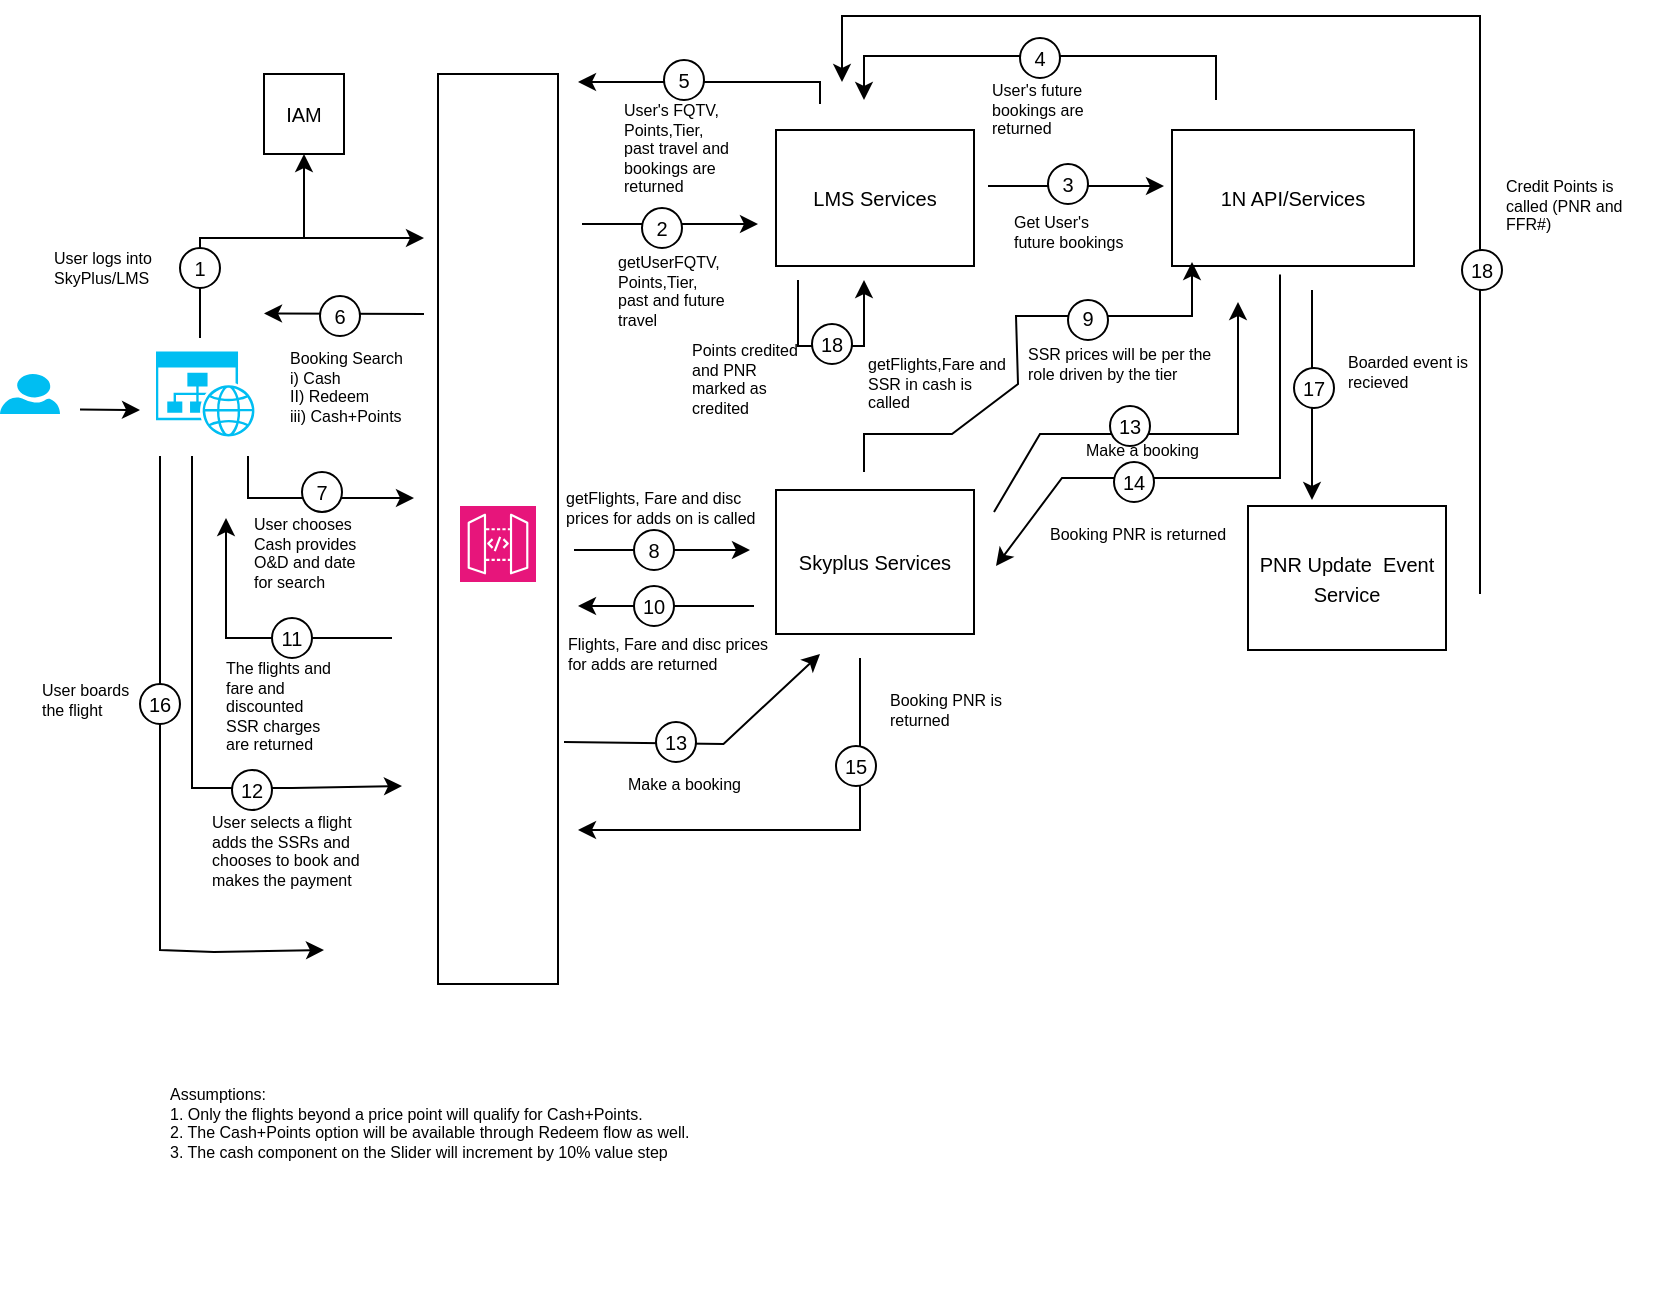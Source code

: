 <mxfile version="23.1.4" type="github" pages="3">
  <diagram name="Page-1" id="OwfiVeOAE6O_KrkkMr-Q">
    <mxGraphModel dx="794" dy="454" grid="1" gridSize="11" guides="1" tooltips="1" connect="1" arrows="1" fold="1" page="1" pageScale="1" pageWidth="850" pageHeight="1100" math="0" shadow="0">
      <root>
        <mxCell id="0" />
        <mxCell id="1" parent="0" />
        <mxCell id="SMNPBds_AobCi2813BHv-37" value="" style="verticalLabelPosition=bottom;html=1;verticalAlign=top;align=center;strokeColor=none;fillColor=#00BEF2;shape=mxgraph.azure.user;" parent="1" vertex="1">
          <mxGeometry x="8" y="190" width="30" height="20" as="geometry" />
        </mxCell>
        <mxCell id="SMNPBds_AobCi2813BHv-42" value="" style="rounded=0;whiteSpace=wrap;html=1;" parent="1" vertex="1">
          <mxGeometry x="227" y="40" width="60" height="455" as="geometry" />
        </mxCell>
        <mxCell id="SMNPBds_AobCi2813BHv-39" value="" style="verticalLabelPosition=bottom;html=1;verticalAlign=top;align=center;strokeColor=none;fillColor=#00BEF2;shape=mxgraph.azure.website_generic;pointerEvents=1;" parent="1" vertex="1">
          <mxGeometry x="86" y="178.75" width="50" height="42.5" as="geometry" />
        </mxCell>
        <mxCell id="SMNPBds_AobCi2813BHv-41" value="" style="sketch=0;points=[[0,0,0],[0.25,0,0],[0.5,0,0],[0.75,0,0],[1,0,0],[0,1,0],[0.25,1,0],[0.5,1,0],[0.75,1,0],[1,1,0],[0,0.25,0],[0,0.5,0],[0,0.75,0],[1,0.25,0],[1,0.5,0],[1,0.75,0]];outlineConnect=0;fontColor=#232F3E;fillColor=#E7157B;strokeColor=#ffffff;dashed=0;verticalLabelPosition=bottom;verticalAlign=top;align=center;html=1;fontSize=12;fontStyle=0;aspect=fixed;shape=mxgraph.aws4.resourceIcon;resIcon=mxgraph.aws4.api_gateway;" parent="1" vertex="1">
          <mxGeometry x="238" y="256" width="38" height="38" as="geometry" />
        </mxCell>
        <mxCell id="SMNPBds_AobCi2813BHv-43" value="" style="endArrow=classic;html=1;rounded=0;" parent="1" edge="1">
          <mxGeometry width="50" height="50" relative="1" as="geometry">
            <mxPoint x="48" y="207.75" as="sourcePoint" />
            <mxPoint x="78" y="208" as="targetPoint" />
          </mxGeometry>
        </mxCell>
        <mxCell id="SMNPBds_AobCi2813BHv-44" value="" style="endArrow=classic;html=1;rounded=0;" parent="1" edge="1">
          <mxGeometry width="50" height="50" relative="1" as="geometry">
            <mxPoint x="108" y="172" as="sourcePoint" />
            <mxPoint x="220" y="122" as="targetPoint" />
            <Array as="points">
              <mxPoint x="108" y="122" />
            </Array>
          </mxGeometry>
        </mxCell>
        <mxCell id="SMNPBds_AobCi2813BHv-45" value="Booking Search&lt;br&gt;i) Cash&lt;br&gt;II) Redeem&lt;br&gt;iii) Cash+Points" style="text;html=1;strokeColor=none;fillColor=none;align=left;verticalAlign=top;whiteSpace=wrap;rounded=0;fontSize=8;" parent="1" vertex="1">
          <mxGeometry x="150.5" y="171" width="58.5" height="47" as="geometry" />
        </mxCell>
        <mxCell id="SMNPBds_AobCi2813BHv-49" value="" style="endArrow=classic;html=1;rounded=0;entryX=0.5;entryY=1;entryDx=0;entryDy=0;" parent="1" target="SMNPBds_AobCi2813BHv-48" edge="1">
          <mxGeometry width="50" height="50" relative="1" as="geometry">
            <mxPoint x="160" y="122" as="sourcePoint" />
            <mxPoint x="200" y="72" as="targetPoint" />
          </mxGeometry>
        </mxCell>
        <mxCell id="SMNPBds_AobCi2813BHv-48" value="&lt;font style=&quot;font-size: 10px;&quot;&gt;IAM&lt;/font&gt;" style="rounded=0;whiteSpace=wrap;html=1;" parent="1" vertex="1">
          <mxGeometry x="140" y="40" width="40" height="40" as="geometry" />
        </mxCell>
        <mxCell id="SMNPBds_AobCi2813BHv-50" value="" style="endArrow=classic;html=1;rounded=0;" parent="1" edge="1">
          <mxGeometry width="50" height="50" relative="1" as="geometry">
            <mxPoint x="220" y="160" as="sourcePoint" />
            <mxPoint x="140" y="159.75" as="targetPoint" />
          </mxGeometry>
        </mxCell>
        <mxCell id="SMNPBds_AobCi2813BHv-52" value="" style="ellipse;whiteSpace=wrap;html=1;aspect=fixed;" parent="1" vertex="1">
          <mxGeometry x="168" y="151" width="20" height="20" as="geometry" />
        </mxCell>
        <mxCell id="SMNPBds_AobCi2813BHv-53" value="&lt;font style=&quot;font-size: 10px;&quot;&gt;6&lt;/font&gt;" style="text;html=1;strokeColor=none;fillColor=none;align=center;verticalAlign=middle;whiteSpace=wrap;rounded=0;" parent="1" vertex="1">
          <mxGeometry x="163" y="151" width="30" height="20" as="geometry" />
        </mxCell>
        <mxCell id="SMNPBds_AobCi2813BHv-47" value="" style="ellipse;whiteSpace=wrap;html=1;aspect=fixed;" parent="1" vertex="1">
          <mxGeometry x="98" y="127" width="20" height="20" as="geometry" />
        </mxCell>
        <mxCell id="SMNPBds_AobCi2813BHv-46" value="&lt;font style=&quot;font-size: 10px;&quot;&gt;1&lt;/font&gt;" style="text;html=1;strokeColor=none;fillColor=none;align=center;verticalAlign=middle;whiteSpace=wrap;rounded=0;" parent="1" vertex="1">
          <mxGeometry x="93" y="127" width="30" height="20" as="geometry" />
        </mxCell>
        <mxCell id="SMNPBds_AobCi2813BHv-54" value="User logs into SkyPlus/LMS" style="text;html=1;strokeColor=none;fillColor=none;align=left;verticalAlign=top;whiteSpace=wrap;rounded=0;fontSize=8;" parent="1" vertex="1">
          <mxGeometry x="32.5" y="120.5" width="58.5" height="38.5" as="geometry" />
        </mxCell>
        <mxCell id="SMNPBds_AobCi2813BHv-55" value="" style="endArrow=classic;html=1;rounded=0;" parent="1" edge="1">
          <mxGeometry width="50" height="50" relative="1" as="geometry">
            <mxPoint x="132" y="231" as="sourcePoint" />
            <mxPoint x="215" y="252" as="targetPoint" />
            <Array as="points">
              <mxPoint x="132" y="252" />
            </Array>
          </mxGeometry>
        </mxCell>
        <mxCell id="SMNPBds_AobCi2813BHv-56" value="" style="ellipse;whiteSpace=wrap;html=1;aspect=fixed;" parent="1" vertex="1">
          <mxGeometry x="159" y="239" width="20" height="20" as="geometry" />
        </mxCell>
        <mxCell id="SMNPBds_AobCi2813BHv-57" value="&lt;font style=&quot;font-size: 10px;&quot;&gt;7&lt;/font&gt;" style="text;html=1;strokeColor=none;fillColor=none;align=center;verticalAlign=middle;whiteSpace=wrap;rounded=0;" parent="1" vertex="1">
          <mxGeometry x="154" y="239" width="30" height="20" as="geometry" />
        </mxCell>
        <mxCell id="SMNPBds_AobCi2813BHv-58" value="User chooses Cash provides O&amp;amp;D and date for search" style="text;html=1;strokeColor=none;fillColor=none;align=left;verticalAlign=top;whiteSpace=wrap;rounded=0;fontSize=8;" parent="1" vertex="1">
          <mxGeometry x="132.5" y="253.5" width="58.5" height="38.5" as="geometry" />
        </mxCell>
        <mxCell id="SMNPBds_AobCi2813BHv-59" value="&lt;font style=&quot;font-size: 10px;&quot;&gt;LMS Services&lt;/font&gt;" style="rounded=0;whiteSpace=wrap;html=1;" parent="1" vertex="1">
          <mxGeometry x="396" y="68" width="99" height="68" as="geometry" />
        </mxCell>
        <mxCell id="SMNPBds_AobCi2813BHv-60" value="&lt;font style=&quot;font-size: 10px;&quot;&gt;Skyplus Services&lt;/font&gt;" style="rounded=0;whiteSpace=wrap;html=1;" parent="1" vertex="1">
          <mxGeometry x="396" y="248" width="99" height="72" as="geometry" />
        </mxCell>
        <mxCell id="SMNPBds_AobCi2813BHv-72" value="" style="endArrow=classic;html=1;rounded=0;" parent="1" edge="1">
          <mxGeometry width="50" height="50" relative="1" as="geometry">
            <mxPoint x="299" y="115" as="sourcePoint" />
            <mxPoint x="387" y="115" as="targetPoint" />
          </mxGeometry>
        </mxCell>
        <mxCell id="SMNPBds_AobCi2813BHv-70" value="&lt;font style=&quot;font-size: 10px;&quot;&gt;1N API/Services&lt;/font&gt;" style="rounded=0;whiteSpace=wrap;html=1;" parent="1" vertex="1">
          <mxGeometry x="594" y="68" width="121" height="68" as="geometry" />
        </mxCell>
        <mxCell id="SMNPBds_AobCi2813BHv-73" value="" style="ellipse;whiteSpace=wrap;html=1;aspect=fixed;" parent="1" vertex="1">
          <mxGeometry x="329" y="107" width="20" height="20" as="geometry" />
        </mxCell>
        <mxCell id="SMNPBds_AobCi2813BHv-74" value="&lt;font style=&quot;font-size: 10px;&quot;&gt;2&lt;/font&gt;" style="text;html=1;strokeColor=none;fillColor=none;align=center;verticalAlign=middle;whiteSpace=wrap;rounded=0;" parent="1" vertex="1">
          <mxGeometry x="324" y="107" width="30" height="20" as="geometry" />
        </mxCell>
        <mxCell id="SMNPBds_AobCi2813BHv-75" value="getUserFQTV, Points,Tier, past and future travel" style="text;html=1;strokeColor=none;fillColor=none;align=left;verticalAlign=top;whiteSpace=wrap;rounded=0;fontSize=8;" parent="1" vertex="1">
          <mxGeometry x="314.75" y="123" width="58.5" height="53" as="geometry" />
        </mxCell>
        <mxCell id="SMNPBds_AobCi2813BHv-87" value="getFlights,Fare and SSR in cash is called" style="text;html=1;strokeColor=none;fillColor=none;align=left;verticalAlign=top;whiteSpace=wrap;rounded=0;fontSize=8;" parent="1" vertex="1">
          <mxGeometry x="440" y="174" width="72.75" height="33" as="geometry" />
        </mxCell>
        <mxCell id="SMNPBds_AobCi2813BHv-88" value="" style="endArrow=classic;html=1;rounded=0;" parent="1" edge="1">
          <mxGeometry width="50" height="50" relative="1" as="geometry">
            <mxPoint x="295" y="278" as="sourcePoint" />
            <mxPoint x="383" y="278" as="targetPoint" />
          </mxGeometry>
        </mxCell>
        <mxCell id="SMNPBds_AobCi2813BHv-89" value="" style="ellipse;whiteSpace=wrap;html=1;aspect=fixed;" parent="1" vertex="1">
          <mxGeometry x="325" y="268" width="20" height="20" as="geometry" />
        </mxCell>
        <mxCell id="SMNPBds_AobCi2813BHv-90" value="&lt;font style=&quot;font-size: 10px;&quot;&gt;8&lt;/font&gt;" style="text;html=1;strokeColor=none;fillColor=none;align=center;verticalAlign=middle;whiteSpace=wrap;rounded=0;" parent="1" vertex="1">
          <mxGeometry x="320" y="268" width="30" height="20" as="geometry" />
        </mxCell>
        <mxCell id="SMNPBds_AobCi2813BHv-91" value="getFlights, Fare and disc prices for adds on is called" style="text;html=1;strokeColor=none;fillColor=none;align=left;verticalAlign=top;whiteSpace=wrap;rounded=0;fontSize=8;" parent="1" vertex="1">
          <mxGeometry x="289.38" y="241" width="109.25" height="18" as="geometry" />
        </mxCell>
        <mxCell id="0PA8DL0PbdsnvtNAlWwM-1" value="" style="endArrow=classic;html=1;rounded=0;" parent="1" edge="1">
          <mxGeometry width="50" height="50" relative="1" as="geometry">
            <mxPoint x="502" y="96" as="sourcePoint" />
            <mxPoint x="590" y="96" as="targetPoint" />
          </mxGeometry>
        </mxCell>
        <mxCell id="0PA8DL0PbdsnvtNAlWwM-2" value="" style="ellipse;whiteSpace=wrap;html=1;aspect=fixed;" parent="1" vertex="1">
          <mxGeometry x="532" y="85" width="20" height="20" as="geometry" />
        </mxCell>
        <mxCell id="0PA8DL0PbdsnvtNAlWwM-3" value="&lt;font style=&quot;font-size: 10px;&quot;&gt;3&lt;/font&gt;" style="text;html=1;strokeColor=none;fillColor=none;align=center;verticalAlign=middle;whiteSpace=wrap;rounded=0;" parent="1" vertex="1">
          <mxGeometry x="527" y="85" width="30" height="20" as="geometry" />
        </mxCell>
        <mxCell id="0PA8DL0PbdsnvtNAlWwM-4" value="Get User&#39;s future bookings&amp;nbsp;" style="text;html=1;strokeColor=none;fillColor=none;align=left;verticalAlign=top;whiteSpace=wrap;rounded=0;fontSize=8;" parent="1" vertex="1">
          <mxGeometry x="512.75" y="103" width="58.5" height="33" as="geometry" />
        </mxCell>
        <mxCell id="0PA8DL0PbdsnvtNAlWwM-11" value="" style="endArrow=classic;html=1;rounded=0;" parent="1" edge="1">
          <mxGeometry width="50" height="50" relative="1" as="geometry">
            <mxPoint x="648" y="140.25" as="sourcePoint" />
            <mxPoint x="506" y="286" as="targetPoint" />
            <Array as="points">
              <mxPoint x="648" y="162.25" />
              <mxPoint x="648" y="198" />
              <mxPoint x="648" y="220" />
              <mxPoint x="648" y="242" />
              <mxPoint x="539" y="242" />
            </Array>
          </mxGeometry>
        </mxCell>
        <mxCell id="0PA8DL0PbdsnvtNAlWwM-13" value="" style="endArrow=classic;html=1;rounded=0;" parent="1" edge="1">
          <mxGeometry width="50" height="50" relative="1" as="geometry">
            <mxPoint x="440" y="239" as="sourcePoint" />
            <mxPoint x="604" y="134" as="targetPoint" />
            <Array as="points">
              <mxPoint x="440" y="220" />
              <mxPoint x="484" y="220" />
              <mxPoint x="517" y="195" />
              <mxPoint x="516" y="161" />
              <mxPoint x="604" y="161" />
            </Array>
          </mxGeometry>
        </mxCell>
        <mxCell id="0PA8DL0PbdsnvtNAlWwM-16" value="" style="ellipse;whiteSpace=wrap;html=1;aspect=fixed;" parent="1" vertex="1">
          <mxGeometry x="542" y="153" width="20" height="20" as="geometry" />
        </mxCell>
        <mxCell id="0PA8DL0PbdsnvtNAlWwM-17" value="&lt;font style=&quot;font-size: 10px;&quot;&gt;9&lt;/font&gt;" style="text;html=1;strokeColor=none;fillColor=none;align=center;verticalAlign=middle;whiteSpace=wrap;rounded=0;" parent="1" vertex="1">
          <mxGeometry x="537" y="152" width="30" height="20" as="geometry" />
        </mxCell>
        <mxCell id="0PA8DL0PbdsnvtNAlWwM-28" value="" style="endArrow=classic;html=1;rounded=0;" parent="1" edge="1">
          <mxGeometry width="50" height="50" relative="1" as="geometry">
            <mxPoint x="616" y="53" as="sourcePoint" />
            <mxPoint x="440" y="53" as="targetPoint" />
            <Array as="points">
              <mxPoint x="616" y="31" />
              <mxPoint x="528" y="31" />
              <mxPoint x="440" y="31" />
            </Array>
          </mxGeometry>
        </mxCell>
        <mxCell id="0PA8DL0PbdsnvtNAlWwM-29" value="" style="ellipse;whiteSpace=wrap;html=1;aspect=fixed;" parent="1" vertex="1">
          <mxGeometry x="518" y="22" width="20" height="20" as="geometry" />
        </mxCell>
        <mxCell id="0PA8DL0PbdsnvtNAlWwM-30" value="&lt;font style=&quot;font-size: 10px;&quot;&gt;4&lt;/font&gt;" style="text;html=1;strokeColor=none;fillColor=none;align=center;verticalAlign=middle;whiteSpace=wrap;rounded=0;" parent="1" vertex="1">
          <mxGeometry x="513" y="22" width="30" height="20" as="geometry" />
        </mxCell>
        <mxCell id="0PA8DL0PbdsnvtNAlWwM-31" value="User&#39;s future bookings are returned" style="text;html=1;strokeColor=none;fillColor=none;align=left;verticalAlign=top;whiteSpace=wrap;rounded=0;fontSize=8;" parent="1" vertex="1">
          <mxGeometry x="501.75" y="37" width="58.5" height="33" as="geometry" />
        </mxCell>
        <mxCell id="0PA8DL0PbdsnvtNAlWwM-38" value="" style="endArrow=classic;html=1;rounded=0;" parent="1" edge="1">
          <mxGeometry width="50" height="50" relative="1" as="geometry">
            <mxPoint x="385" y="306" as="sourcePoint" />
            <mxPoint x="297" y="306" as="targetPoint" />
            <Array as="points">
              <mxPoint x="352" y="306" />
              <mxPoint x="319" y="306" />
            </Array>
          </mxGeometry>
        </mxCell>
        <mxCell id="0PA8DL0PbdsnvtNAlWwM-39" value="" style="ellipse;whiteSpace=wrap;html=1;aspect=fixed;" parent="1" vertex="1">
          <mxGeometry x="325" y="296" width="20" height="20" as="geometry" />
        </mxCell>
        <mxCell id="0PA8DL0PbdsnvtNAlWwM-40" value="&lt;font style=&quot;font-size: 10px;&quot;&gt;10&lt;/font&gt;" style="text;html=1;strokeColor=none;fillColor=none;align=center;verticalAlign=middle;whiteSpace=wrap;rounded=0;" parent="1" vertex="1">
          <mxGeometry x="320" y="296" width="30" height="20" as="geometry" />
        </mxCell>
        <mxCell id="0PA8DL0PbdsnvtNAlWwM-42" value="" style="endArrow=classic;html=1;rounded=0;" parent="1" edge="1">
          <mxGeometry width="50" height="50" relative="1" as="geometry">
            <mxPoint x="204" y="322" as="sourcePoint" />
            <mxPoint x="121" y="262" as="targetPoint" />
            <Array as="points">
              <mxPoint x="171" y="322" />
              <mxPoint x="121" y="322" />
            </Array>
          </mxGeometry>
        </mxCell>
        <mxCell id="0PA8DL0PbdsnvtNAlWwM-43" value="" style="ellipse;whiteSpace=wrap;html=1;aspect=fixed;" parent="1" vertex="1">
          <mxGeometry x="144" y="312" width="20" height="20" as="geometry" />
        </mxCell>
        <mxCell id="0PA8DL0PbdsnvtNAlWwM-44" value="&lt;font style=&quot;font-size: 10px;&quot;&gt;11&lt;/font&gt;" style="text;html=1;strokeColor=none;fillColor=none;align=center;verticalAlign=middle;whiteSpace=wrap;rounded=0;" parent="1" vertex="1">
          <mxGeometry x="139" y="312" width="30" height="20" as="geometry" />
        </mxCell>
        <mxCell id="b6XpkM-lyrF8tY9y0PFV-2" value="" style="endArrow=classic;html=1;rounded=0;" parent="1" edge="1">
          <mxGeometry width="50" height="50" relative="1" as="geometry">
            <mxPoint x="418" y="55" as="sourcePoint" />
            <mxPoint x="297" y="44" as="targetPoint" />
            <Array as="points">
              <mxPoint x="418" y="44" />
            </Array>
          </mxGeometry>
        </mxCell>
        <mxCell id="b6XpkM-lyrF8tY9y0PFV-3" value="User&#39;s FQTV, Points,Tier, past travel and bookings are returned" style="text;html=1;strokeColor=none;fillColor=none;align=left;verticalAlign=top;whiteSpace=wrap;rounded=0;fontSize=8;" parent="1" vertex="1">
          <mxGeometry x="318" y="47" width="58.5" height="52" as="geometry" />
        </mxCell>
        <mxCell id="b6XpkM-lyrF8tY9y0PFV-6" value="" style="ellipse;whiteSpace=wrap;html=1;aspect=fixed;" parent="1" vertex="1">
          <mxGeometry x="340" y="33" width="20" height="20" as="geometry" />
        </mxCell>
        <mxCell id="b6XpkM-lyrF8tY9y0PFV-7" value="&lt;font style=&quot;font-size: 10px;&quot;&gt;5&lt;/font&gt;" style="text;html=1;strokeColor=none;fillColor=none;align=center;verticalAlign=middle;whiteSpace=wrap;rounded=0;" parent="1" vertex="1">
          <mxGeometry x="335" y="33" width="30" height="20" as="geometry" />
        </mxCell>
        <mxCell id="59oDwtAQfjxM6hvadUJi-1" value="Assumptions:&lt;br&gt;1. Only the flights beyond a price point will qualify for Cash+Points.&lt;br&gt;2. The Cash+Points option will be available through Redeem flow as well.&lt;br&gt;3. The cash component on the Slider will increment by 10% value step&amp;nbsp; &amp;nbsp;" style="text;html=1;strokeColor=none;fillColor=none;align=left;verticalAlign=top;whiteSpace=wrap;rounded=0;fontSize=8;" parent="1" vertex="1">
          <mxGeometry x="91" y="539" width="275.25" height="117" as="geometry" />
        </mxCell>
        <mxCell id="mPE1qaVlTOJG_pVsWpJ8-4" value="The flights and fare and discounted SSR charges are returned" style="text;html=1;strokeColor=none;fillColor=none;align=left;verticalAlign=top;whiteSpace=wrap;rounded=0;fontSize=8;" parent="1" vertex="1">
          <mxGeometry x="118.75" y="326" width="58.5" height="33" as="geometry" />
        </mxCell>
        <mxCell id="mPE1qaVlTOJG_pVsWpJ8-6" value="" style="endArrow=classic;html=1;rounded=0;" parent="1" edge="1">
          <mxGeometry width="50" height="50" relative="1" as="geometry">
            <mxPoint x="104" y="231" as="sourcePoint" />
            <mxPoint x="209" y="396" as="targetPoint" />
            <Array as="points">
              <mxPoint x="104" y="397" />
              <mxPoint x="154" y="397" />
            </Array>
          </mxGeometry>
        </mxCell>
        <mxCell id="mPE1qaVlTOJG_pVsWpJ8-7" value="User selects a flight adds the SSRs and chooses to book and makes the payment" style="text;html=1;strokeColor=none;fillColor=none;align=left;verticalAlign=top;whiteSpace=wrap;rounded=0;fontSize=8;" parent="1" vertex="1">
          <mxGeometry x="111.75" y="403" width="86.25" height="59" as="geometry" />
        </mxCell>
        <mxCell id="mPE1qaVlTOJG_pVsWpJ8-8" value="" style="ellipse;whiteSpace=wrap;html=1;aspect=fixed;" parent="1" vertex="1">
          <mxGeometry x="124" y="388" width="20" height="20" as="geometry" />
        </mxCell>
        <mxCell id="mPE1qaVlTOJG_pVsWpJ8-9" value="&lt;font style=&quot;font-size: 10px;&quot;&gt;12&lt;/font&gt;" style="text;html=1;strokeColor=none;fillColor=none;align=center;verticalAlign=middle;whiteSpace=wrap;rounded=0;" parent="1" vertex="1">
          <mxGeometry x="119" y="388" width="30" height="20" as="geometry" />
        </mxCell>
        <mxCell id="hjjR3wE8sr67owuR45LK-6" value="Flights, Fare and disc prices for adds are returned" style="text;html=1;strokeColor=none;fillColor=none;align=left;verticalAlign=top;whiteSpace=wrap;rounded=0;fontSize=8;" vertex="1" parent="1">
          <mxGeometry x="290.38" y="314" width="109.25" height="18" as="geometry" />
        </mxCell>
        <mxCell id="hjjR3wE8sr67owuR45LK-8" value="SSR prices will be per the role driven by the tier&amp;nbsp;&amp;nbsp;" style="text;html=1;strokeColor=none;fillColor=none;align=left;verticalAlign=top;whiteSpace=wrap;rounded=0;fontSize=8;" vertex="1" parent="1">
          <mxGeometry x="520" y="169" width="94.75" height="33" as="geometry" />
        </mxCell>
        <mxCell id="hjjR3wE8sr67owuR45LK-10" value="&lt;span style=&quot;font-size: 10px;&quot;&gt;PNR Update&amp;nbsp; Event Service&lt;/span&gt;" style="rounded=0;whiteSpace=wrap;html=1;" vertex="1" parent="1">
          <mxGeometry x="632" y="256" width="99" height="72" as="geometry" />
        </mxCell>
        <mxCell id="hjjR3wE8sr67owuR45LK-11" value="" style="endArrow=classic;html=1;rounded=0;" edge="1" parent="1">
          <mxGeometry width="50" height="50" relative="1" as="geometry">
            <mxPoint x="290" y="374" as="sourcePoint" />
            <mxPoint x="418" y="330" as="targetPoint" />
            <Array as="points">
              <mxPoint x="369.75" y="375" />
            </Array>
          </mxGeometry>
        </mxCell>
        <mxCell id="hjjR3wE8sr67owuR45LK-12" value="" style="ellipse;whiteSpace=wrap;html=1;aspect=fixed;" vertex="1" parent="1">
          <mxGeometry x="336" y="364" width="20" height="20" as="geometry" />
        </mxCell>
        <mxCell id="hjjR3wE8sr67owuR45LK-13" value="&lt;font style=&quot;font-size: 10px;&quot;&gt;13&lt;/font&gt;" style="text;html=1;strokeColor=none;fillColor=none;align=center;verticalAlign=middle;whiteSpace=wrap;rounded=0;" vertex="1" parent="1">
          <mxGeometry x="331" y="364" width="30" height="20" as="geometry" />
        </mxCell>
        <mxCell id="hjjR3wE8sr67owuR45LK-15" value="Make a booking" style="text;html=1;strokeColor=none;fillColor=none;align=left;verticalAlign=top;whiteSpace=wrap;rounded=0;fontSize=8;" vertex="1" parent="1">
          <mxGeometry x="319.75" y="384" width="109.25" height="18" as="geometry" />
        </mxCell>
        <mxCell id="hjjR3wE8sr67owuR45LK-18" value="" style="endArrow=classic;html=1;rounded=0;" edge="1" parent="1">
          <mxGeometry width="50" height="50" relative="1" as="geometry">
            <mxPoint x="505" y="259" as="sourcePoint" />
            <mxPoint x="627" y="154" as="targetPoint" />
            <Array as="points">
              <mxPoint x="528" y="220" />
              <mxPoint x="627" y="220" />
            </Array>
          </mxGeometry>
        </mxCell>
        <mxCell id="hjjR3wE8sr67owuR45LK-19" value="Make a booking" style="text;html=1;strokeColor=none;fillColor=none;align=left;verticalAlign=top;whiteSpace=wrap;rounded=0;fontSize=8;" vertex="1" parent="1">
          <mxGeometry x="548.75" y="217" width="109.25" height="18" as="geometry" />
        </mxCell>
        <mxCell id="hjjR3wE8sr67owuR45LK-20" value="" style="ellipse;whiteSpace=wrap;html=1;aspect=fixed;" vertex="1" parent="1">
          <mxGeometry x="563" y="206" width="20" height="20" as="geometry" />
        </mxCell>
        <mxCell id="hjjR3wE8sr67owuR45LK-21" value="&lt;font style=&quot;font-size: 10px;&quot;&gt;13&lt;/font&gt;" style="text;html=1;strokeColor=none;fillColor=none;align=center;verticalAlign=middle;whiteSpace=wrap;rounded=0;" vertex="1" parent="1">
          <mxGeometry x="558" y="206" width="30" height="20" as="geometry" />
        </mxCell>
        <mxCell id="hjjR3wE8sr67owuR45LK-22" value="" style="ellipse;whiteSpace=wrap;html=1;aspect=fixed;" vertex="1" parent="1">
          <mxGeometry x="565" y="234" width="20" height="20" as="geometry" />
        </mxCell>
        <mxCell id="hjjR3wE8sr67owuR45LK-23" value="&lt;font style=&quot;font-size: 10px;&quot;&gt;14&lt;/font&gt;" style="text;html=1;strokeColor=none;fillColor=none;align=center;verticalAlign=middle;whiteSpace=wrap;rounded=0;" vertex="1" parent="1">
          <mxGeometry x="560" y="234" width="30" height="20" as="geometry" />
        </mxCell>
        <mxCell id="hjjR3wE8sr67owuR45LK-24" value="Booking PNR is returned" style="text;html=1;strokeColor=none;fillColor=none;align=left;verticalAlign=top;whiteSpace=wrap;rounded=0;fontSize=8;" vertex="1" parent="1">
          <mxGeometry x="530.75" y="259" width="109.25" height="18" as="geometry" />
        </mxCell>
        <mxCell id="hjjR3wE8sr67owuR45LK-25" value="" style="endArrow=classic;html=1;rounded=0;" edge="1" parent="1">
          <mxGeometry width="50" height="50" relative="1" as="geometry">
            <mxPoint x="438" y="332" as="sourcePoint" />
            <mxPoint x="297" y="418" as="targetPoint" />
            <Array as="points">
              <mxPoint x="438" y="418" />
            </Array>
          </mxGeometry>
        </mxCell>
        <mxCell id="hjjR3wE8sr67owuR45LK-28" value="Booking PNR is returned" style="text;html=1;strokeColor=none;fillColor=none;align=left;verticalAlign=top;whiteSpace=wrap;rounded=0;fontSize=8;" vertex="1" parent="1">
          <mxGeometry x="451" y="341.5" width="74.25" height="18" as="geometry" />
        </mxCell>
        <mxCell id="hjjR3wE8sr67owuR45LK-29" value="" style="ellipse;whiteSpace=wrap;html=1;aspect=fixed;" vertex="1" parent="1">
          <mxGeometry x="426" y="376" width="20" height="20" as="geometry" />
        </mxCell>
        <mxCell id="hjjR3wE8sr67owuR45LK-30" value="&lt;font style=&quot;font-size: 10px;&quot;&gt;15&lt;/font&gt;" style="text;html=1;strokeColor=none;fillColor=none;align=center;verticalAlign=middle;whiteSpace=wrap;rounded=0;" vertex="1" parent="1">
          <mxGeometry x="421" y="376" width="30" height="20" as="geometry" />
        </mxCell>
        <mxCell id="hjjR3wE8sr67owuR45LK-31" value="" style="shape=image;html=1;verticalAlign=top;verticalLabelPosition=bottom;labelBackgroundColor=#ffffff;imageAspect=0;aspect=fixed;image=https://cdn4.iconfinder.com/data/icons/aiga-symbol-signs/612/aiga_air_transportation_bg-128.png" vertex="1" parent="1">
          <mxGeometry x="177.25" y="462" width="37" height="37" as="geometry" />
        </mxCell>
        <mxCell id="hjjR3wE8sr67owuR45LK-32" value="" style="endArrow=classic;html=1;rounded=0;" edge="1" parent="1">
          <mxGeometry width="50" height="50" relative="1" as="geometry">
            <mxPoint x="88" y="231" as="sourcePoint" />
            <mxPoint x="170" y="478" as="targetPoint" />
            <Array as="points">
              <mxPoint x="88" y="478" />
              <mxPoint x="115" y="479" />
            </Array>
          </mxGeometry>
        </mxCell>
        <mxCell id="hjjR3wE8sr67owuR45LK-33" value="User boards the flight&amp;nbsp;" style="text;html=1;strokeColor=none;fillColor=none;align=left;verticalAlign=top;whiteSpace=wrap;rounded=0;fontSize=8;" vertex="1" parent="1">
          <mxGeometry x="27" y="337" width="55.13" height="27" as="geometry" />
        </mxCell>
        <mxCell id="hjjR3wE8sr67owuR45LK-34" value="" style="ellipse;whiteSpace=wrap;html=1;aspect=fixed;" vertex="1" parent="1">
          <mxGeometry x="78" y="345" width="20" height="20" as="geometry" />
        </mxCell>
        <mxCell id="hjjR3wE8sr67owuR45LK-35" value="&lt;font style=&quot;font-size: 10px;&quot;&gt;16&lt;/font&gt;" style="text;html=1;strokeColor=none;fillColor=none;align=center;verticalAlign=middle;whiteSpace=wrap;rounded=0;" vertex="1" parent="1">
          <mxGeometry x="73" y="345" width="30" height="20" as="geometry" />
        </mxCell>
        <mxCell id="hjjR3wE8sr67owuR45LK-36" value="" style="endArrow=classic;html=1;rounded=0;" edge="1" parent="1">
          <mxGeometry width="50" height="50" relative="1" as="geometry">
            <mxPoint x="664" y="148" as="sourcePoint" />
            <mxPoint x="664" y="253" as="targetPoint" />
          </mxGeometry>
        </mxCell>
        <mxCell id="hjjR3wE8sr67owuR45LK-37" value="" style="ellipse;whiteSpace=wrap;html=1;aspect=fixed;" vertex="1" parent="1">
          <mxGeometry x="655" y="187" width="20" height="20" as="geometry" />
        </mxCell>
        <mxCell id="hjjR3wE8sr67owuR45LK-38" value="&lt;font style=&quot;font-size: 10px;&quot;&gt;17&lt;/font&gt;" style="text;html=1;strokeColor=none;fillColor=none;align=center;verticalAlign=middle;whiteSpace=wrap;rounded=0;" vertex="1" parent="1">
          <mxGeometry x="650" y="187" width="30" height="20" as="geometry" />
        </mxCell>
        <mxCell id="hjjR3wE8sr67owuR45LK-39" value="Boarded event is recieved" style="text;html=1;strokeColor=none;fillColor=none;align=left;verticalAlign=top;whiteSpace=wrap;rounded=0;fontSize=8;" vertex="1" parent="1">
          <mxGeometry x="680" y="173" width="74.25" height="18" as="geometry" />
        </mxCell>
        <mxCell id="hjjR3wE8sr67owuR45LK-41" value="" style="endArrow=classic;html=1;rounded=0;" edge="1" parent="1">
          <mxGeometry width="50" height="50" relative="1" as="geometry">
            <mxPoint x="748" y="300" as="sourcePoint" />
            <mxPoint x="429" y="44" as="targetPoint" />
            <Array as="points">
              <mxPoint x="748" y="11" />
              <mxPoint x="429" y="11" />
            </Array>
          </mxGeometry>
        </mxCell>
        <mxCell id="hjjR3wE8sr67owuR45LK-42" value="" style="ellipse;whiteSpace=wrap;html=1;aspect=fixed;" vertex="1" parent="1">
          <mxGeometry x="739" y="128" width="20" height="20" as="geometry" />
        </mxCell>
        <mxCell id="hjjR3wE8sr67owuR45LK-43" value="&lt;font style=&quot;font-size: 10px;&quot;&gt;18&lt;/font&gt;" style="text;html=1;strokeColor=none;fillColor=none;align=center;verticalAlign=middle;whiteSpace=wrap;rounded=0;" vertex="1" parent="1">
          <mxGeometry x="737" y="132" width="24" height="12" as="geometry" />
        </mxCell>
        <mxCell id="hjjR3wE8sr67owuR45LK-44" value="Credit Points is called (PNR and FFR#)" style="text;html=1;strokeColor=none;fillColor=none;align=left;verticalAlign=top;whiteSpace=wrap;rounded=0;fontSize=8;" vertex="1" parent="1">
          <mxGeometry x="759" y="85" width="74.25" height="18" as="geometry" />
        </mxCell>
        <mxCell id="9a9OWqdypVxsDkOftl9w-2" value="" style="endArrow=classic;html=1;rounded=0;" edge="1" parent="1">
          <mxGeometry width="50" height="50" relative="1" as="geometry">
            <mxPoint x="407" y="143" as="sourcePoint" />
            <mxPoint x="440" y="143" as="targetPoint" />
            <Array as="points">
              <mxPoint x="407" y="176" />
              <mxPoint x="440" y="176" />
            </Array>
          </mxGeometry>
        </mxCell>
        <mxCell id="9a9OWqdypVxsDkOftl9w-3" value="" style="ellipse;whiteSpace=wrap;html=1;aspect=fixed;" vertex="1" parent="1">
          <mxGeometry x="414" y="165" width="20" height="20" as="geometry" />
        </mxCell>
        <mxCell id="9a9OWqdypVxsDkOftl9w-4" value="&lt;font style=&quot;font-size: 10px;&quot;&gt;18&lt;/font&gt;" style="text;html=1;strokeColor=none;fillColor=none;align=center;verticalAlign=middle;whiteSpace=wrap;rounded=0;" vertex="1" parent="1">
          <mxGeometry x="412" y="169" width="24" height="12" as="geometry" />
        </mxCell>
        <mxCell id="9a9OWqdypVxsDkOftl9w-5" value="Points credited and PNR marked as credited" style="text;html=1;strokeColor=none;fillColor=none;align=left;verticalAlign=top;whiteSpace=wrap;rounded=0;fontSize=8;" vertex="1" parent="1">
          <mxGeometry x="351.75" y="167" width="58.5" height="33" as="geometry" />
        </mxCell>
      </root>
    </mxGraphModel>
  </diagram>
  <diagram id="tfOoxKZsEUQnKDMy-ZZV" name="Page-2">
    <mxGraphModel dx="794" dy="454" grid="1" gridSize="11" guides="1" tooltips="1" connect="1" arrows="1" fold="1" page="1" pageScale="1" pageWidth="850" pageHeight="1100" math="0" shadow="0">
      <root>
        <mxCell id="0" />
        <mxCell id="1" parent="0" />
        <mxCell id="2HqEpFT6LFpEDFmf1Vxi-99" value="" style="verticalLabelPosition=bottom;html=1;verticalAlign=top;align=center;strokeColor=none;fillColor=#00BEF2;shape=mxgraph.azure.user;" vertex="1" parent="1">
          <mxGeometry x="19" y="201" width="30" height="20" as="geometry" />
        </mxCell>
        <mxCell id="2HqEpFT6LFpEDFmf1Vxi-100" value="" style="rounded=0;whiteSpace=wrap;html=1;" vertex="1" parent="1">
          <mxGeometry x="238" y="51" width="60" height="323" as="geometry" />
        </mxCell>
        <mxCell id="2HqEpFT6LFpEDFmf1Vxi-101" value="" style="verticalLabelPosition=bottom;html=1;verticalAlign=top;align=center;strokeColor=none;fillColor=#00BEF2;shape=mxgraph.azure.website_generic;pointerEvents=1;" vertex="1" parent="1">
          <mxGeometry x="97" y="189.75" width="50" height="42.5" as="geometry" />
        </mxCell>
        <mxCell id="2HqEpFT6LFpEDFmf1Vxi-102" value="" style="sketch=0;points=[[0,0,0],[0.25,0,0],[0.5,0,0],[0.75,0,0],[1,0,0],[0,1,0],[0.25,1,0],[0.5,1,0],[0.75,1,0],[1,1,0],[0,0.25,0],[0,0.5,0],[0,0.75,0],[1,0.25,0],[1,0.5,0],[1,0.75,0]];outlineConnect=0;fontColor=#232F3E;fillColor=#E7157B;strokeColor=#ffffff;dashed=0;verticalLabelPosition=bottom;verticalAlign=top;align=center;html=1;fontSize=12;fontStyle=0;aspect=fixed;shape=mxgraph.aws4.resourceIcon;resIcon=mxgraph.aws4.api_gateway;" vertex="1" parent="1">
          <mxGeometry x="249" y="176" width="38" height="38" as="geometry" />
        </mxCell>
        <mxCell id="2HqEpFT6LFpEDFmf1Vxi-103" value="" style="endArrow=classic;html=1;rounded=0;" edge="1" parent="1">
          <mxGeometry width="50" height="50" relative="1" as="geometry">
            <mxPoint x="59" y="218.75" as="sourcePoint" />
            <mxPoint x="89" y="219" as="targetPoint" />
          </mxGeometry>
        </mxCell>
        <mxCell id="2HqEpFT6LFpEDFmf1Vxi-104" value="" style="endArrow=classic;html=1;rounded=0;" edge="1" parent="1">
          <mxGeometry width="50" height="50" relative="1" as="geometry">
            <mxPoint x="119" y="183" as="sourcePoint" />
            <mxPoint x="231" y="133" as="targetPoint" />
            <Array as="points">
              <mxPoint x="119" y="133" />
            </Array>
          </mxGeometry>
        </mxCell>
        <mxCell id="2HqEpFT6LFpEDFmf1Vxi-105" value="Booking Search&lt;br&gt;i) Cash&lt;br&gt;II) Redeem&lt;br&gt;iii) Cash+Points" style="text;html=1;strokeColor=none;fillColor=none;align=left;verticalAlign=top;whiteSpace=wrap;rounded=0;fontSize=8;" vertex="1" parent="1">
          <mxGeometry x="161.5" y="182" width="58.5" height="47" as="geometry" />
        </mxCell>
        <mxCell id="2HqEpFT6LFpEDFmf1Vxi-108" value="" style="endArrow=classic;html=1;rounded=0;" edge="1" parent="1">
          <mxGeometry width="50" height="50" relative="1" as="geometry">
            <mxPoint x="231" y="171" as="sourcePoint" />
            <mxPoint x="151" y="170.75" as="targetPoint" />
          </mxGeometry>
        </mxCell>
        <mxCell id="2HqEpFT6LFpEDFmf1Vxi-106" value="" style="endArrow=classic;html=1;rounded=0;entryX=0.5;entryY=1;entryDx=0;entryDy=0;" edge="1" parent="1" target="2HqEpFT6LFpEDFmf1Vxi-107">
          <mxGeometry width="50" height="50" relative="1" as="geometry">
            <mxPoint x="171" y="133" as="sourcePoint" />
            <mxPoint x="211" y="83" as="targetPoint" />
          </mxGeometry>
        </mxCell>
        <mxCell id="2HqEpFT6LFpEDFmf1Vxi-109" value="" style="ellipse;whiteSpace=wrap;html=1;aspect=fixed;" vertex="1" parent="1">
          <mxGeometry x="179" y="162" width="20" height="20" as="geometry" />
        </mxCell>
        <mxCell id="2HqEpFT6LFpEDFmf1Vxi-107" value="&lt;font style=&quot;font-size: 10px;&quot;&gt;IAM&lt;/font&gt;" style="rounded=0;whiteSpace=wrap;html=1;" vertex="1" parent="1">
          <mxGeometry x="151" y="51" width="40" height="40" as="geometry" />
        </mxCell>
        <mxCell id="2HqEpFT6LFpEDFmf1Vxi-110" value="&lt;font style=&quot;font-size: 10px;&quot;&gt;7&lt;/font&gt;" style="text;html=1;strokeColor=none;fillColor=none;align=center;verticalAlign=middle;whiteSpace=wrap;rounded=0;" vertex="1" parent="1">
          <mxGeometry x="174" y="162" width="30" height="20" as="geometry" />
        </mxCell>
        <mxCell id="2HqEpFT6LFpEDFmf1Vxi-111" value="" style="ellipse;whiteSpace=wrap;html=1;aspect=fixed;" vertex="1" parent="1">
          <mxGeometry x="109" y="138" width="20" height="20" as="geometry" />
        </mxCell>
        <mxCell id="2HqEpFT6LFpEDFmf1Vxi-112" value="&lt;font style=&quot;font-size: 10px;&quot;&gt;1&lt;/font&gt;" style="text;html=1;strokeColor=none;fillColor=none;align=center;verticalAlign=middle;whiteSpace=wrap;rounded=0;" vertex="1" parent="1">
          <mxGeometry x="104" y="138" width="30" height="20" as="geometry" />
        </mxCell>
        <mxCell id="2HqEpFT6LFpEDFmf1Vxi-113" value="User Checks in for his pre booked travel" style="text;html=1;strokeColor=none;fillColor=none;align=left;verticalAlign=top;whiteSpace=wrap;rounded=0;fontSize=8;" vertex="1" parent="1">
          <mxGeometry x="43.5" y="131.5" width="58.5" height="38.5" as="geometry" />
        </mxCell>
        <mxCell id="2HqEpFT6LFpEDFmf1Vxi-114" value="" style="endArrow=classic;html=1;rounded=0;entryX=1;entryY=1;entryDx=0;entryDy=0;" edge="1" parent="1" target="2HqEpFT6LFpEDFmf1Vxi-105">
          <mxGeometry width="50" height="50" relative="1" as="geometry">
            <mxPoint x="143" y="242" as="sourcePoint" />
            <mxPoint x="226" y="263" as="targetPoint" />
            <Array as="points">
              <mxPoint x="143" y="263" />
              <mxPoint x="220" y="264" />
            </Array>
          </mxGeometry>
        </mxCell>
        <mxCell id="2HqEpFT6LFpEDFmf1Vxi-115" value="" style="ellipse;whiteSpace=wrap;html=1;aspect=fixed;" vertex="1" parent="1">
          <mxGeometry x="170" y="250" width="20" height="20" as="geometry" />
        </mxCell>
        <mxCell id="2HqEpFT6LFpEDFmf1Vxi-116" value="&lt;font style=&quot;font-size: 10px;&quot;&gt;8&lt;/font&gt;" style="text;html=1;strokeColor=none;fillColor=none;align=center;verticalAlign=middle;whiteSpace=wrap;rounded=0;" vertex="1" parent="1">
          <mxGeometry x="165" y="250" width="30" height="20" as="geometry" />
        </mxCell>
        <mxCell id="2HqEpFT6LFpEDFmf1Vxi-117" value="Cash" style="text;html=1;strokeColor=none;fillColor=none;align=left;verticalAlign=top;whiteSpace=wrap;rounded=0;fontSize=8;" vertex="1" parent="1">
          <mxGeometry x="143.5" y="264.5" width="58.5" height="43.5" as="geometry" />
        </mxCell>
        <mxCell id="2HqEpFT6LFpEDFmf1Vxi-118" value="&lt;font style=&quot;font-size: 10px;&quot;&gt;LMS Services&lt;/font&gt;" style="rounded=0;whiteSpace=wrap;html=1;" vertex="1" parent="1">
          <mxGeometry x="407" y="79" width="99" height="68" as="geometry" />
        </mxCell>
        <mxCell id="2HqEpFT6LFpEDFmf1Vxi-119" value="&lt;font style=&quot;font-size: 10px;&quot;&gt;Skyplus Services&lt;/font&gt;" style="rounded=0;whiteSpace=wrap;html=1;" vertex="1" parent="1">
          <mxGeometry x="407" y="259" width="99" height="72" as="geometry" />
        </mxCell>
        <mxCell id="2HqEpFT6LFpEDFmf1Vxi-120" value="" style="endArrow=classic;html=1;rounded=0;" edge="1" parent="1">
          <mxGeometry width="50" height="50" relative="1" as="geometry">
            <mxPoint x="309" y="298" as="sourcePoint" />
            <mxPoint x="397" y="298" as="targetPoint" />
          </mxGeometry>
        </mxCell>
        <mxCell id="2HqEpFT6LFpEDFmf1Vxi-121" value="&lt;font style=&quot;font-size: 10px;&quot;&gt;1N API/Services&lt;/font&gt;" style="rounded=0;whiteSpace=wrap;html=1;" vertex="1" parent="1">
          <mxGeometry x="605" y="79" width="121" height="68" as="geometry" />
        </mxCell>
        <mxCell id="2HqEpFT6LFpEDFmf1Vxi-122" value="" style="ellipse;whiteSpace=wrap;html=1;aspect=fixed;" vertex="1" parent="1">
          <mxGeometry x="339" y="290" width="20" height="20" as="geometry" />
        </mxCell>
        <mxCell id="2HqEpFT6LFpEDFmf1Vxi-123" value="&lt;font style=&quot;font-size: 10px;&quot;&gt;2&lt;/font&gt;" style="text;html=1;strokeColor=none;fillColor=none;align=center;verticalAlign=middle;whiteSpace=wrap;rounded=0;" vertex="1" parent="1">
          <mxGeometry x="334" y="290" width="30" height="20" as="geometry" />
        </mxCell>
        <mxCell id="2HqEpFT6LFpEDFmf1Vxi-124" value="getUserFQTV, Points,Tier, past and future travel" style="text;html=1;strokeColor=none;fillColor=none;align=left;verticalAlign=top;whiteSpace=wrap;rounded=0;fontSize=8;" vertex="1" parent="1">
          <mxGeometry x="307.75" y="262" width="99" height="30" as="geometry" />
        </mxCell>
        <mxCell id="2HqEpFT6LFpEDFmf1Vxi-125" value="" style="endArrow=classic;html=1;rounded=0;" edge="1" parent="1">
          <mxGeometry width="50" height="50" relative="1" as="geometry">
            <mxPoint x="511" y="299" as="sourcePoint" />
            <mxPoint x="511" y="327" as="targetPoint" />
            <Array as="points">
              <mxPoint x="605" y="299" />
              <mxPoint x="605" y="327" />
            </Array>
          </mxGeometry>
        </mxCell>
        <mxCell id="2HqEpFT6LFpEDFmf1Vxi-126" value="" style="ellipse;whiteSpace=wrap;html=1;aspect=fixed;" vertex="1" parent="1">
          <mxGeometry x="541" y="288" width="20" height="20" as="geometry" />
        </mxCell>
        <mxCell id="2HqEpFT6LFpEDFmf1Vxi-127" value="&lt;span style=&quot;font-size: 10px;&quot;&gt;12&lt;/span&gt;" style="text;html=1;strokeColor=none;fillColor=none;align=center;verticalAlign=middle;whiteSpace=wrap;rounded=0;" vertex="1" parent="1">
          <mxGeometry x="536" y="288" width="30" height="20" as="geometry" />
        </mxCell>
        <mxCell id="2HqEpFT6LFpEDFmf1Vxi-128" value="" style="endArrow=classic;html=1;rounded=0;" edge="1" parent="1">
          <mxGeometry width="50" height="50" relative="1" as="geometry">
            <mxPoint x="312" y="384" as="sourcePoint" />
            <mxPoint x="407" y="341" as="targetPoint" />
            <Array as="points">
              <mxPoint x="407" y="385" />
            </Array>
          </mxGeometry>
        </mxCell>
        <mxCell id="2HqEpFT6LFpEDFmf1Vxi-129" value="" style="ellipse;whiteSpace=wrap;html=1;aspect=fixed;" vertex="1" parent="1">
          <mxGeometry x="342" y="374" width="20" height="20" as="geometry" />
        </mxCell>
        <mxCell id="2HqEpFT6LFpEDFmf1Vxi-130" value="&lt;font style=&quot;font-size: 10px;&quot;&gt;11&lt;/font&gt;" style="text;html=1;strokeColor=none;fillColor=none;align=center;verticalAlign=middle;whiteSpace=wrap;rounded=0;" vertex="1" parent="1">
          <mxGeometry x="340" y="374" width="23" height="19" as="geometry" />
        </mxCell>
        <mxCell id="2HqEpFT6LFpEDFmf1Vxi-131" value="get flight and payment details&amp;nbsp; for cancellation" style="text;html=1;strokeColor=none;fillColor=none;align=left;verticalAlign=top;whiteSpace=wrap;rounded=0;fontSize=8;" vertex="1" parent="1">
          <mxGeometry x="308" y="340" width="88" height="33" as="geometry" />
        </mxCell>
        <mxCell id="2HqEpFT6LFpEDFmf1Vxi-132" value="share the refund transactions" style="text;html=1;strokeColor=none;fillColor=none;align=left;verticalAlign=top;whiteSpace=wrap;rounded=0;fontSize=8;" vertex="1" parent="1">
          <mxGeometry x="567.75" y="388.5" width="58.5" height="33" as="geometry" />
        </mxCell>
        <mxCell id="2HqEpFT6LFpEDFmf1Vxi-133" value="" style="endArrow=classic;html=1;rounded=0;" edge="1" parent="1">
          <mxGeometry width="50" height="50" relative="1" as="geometry">
            <mxPoint x="513" y="107" as="sourcePoint" />
            <mxPoint x="601" y="107" as="targetPoint" />
          </mxGeometry>
        </mxCell>
        <mxCell id="2HqEpFT6LFpEDFmf1Vxi-134" value="" style="ellipse;whiteSpace=wrap;html=1;aspect=fixed;" vertex="1" parent="1">
          <mxGeometry x="543" y="96" width="20" height="20" as="geometry" />
        </mxCell>
        <mxCell id="2HqEpFT6LFpEDFmf1Vxi-135" value="&lt;font style=&quot;font-size: 10px;&quot;&gt;4&lt;/font&gt;" style="text;html=1;strokeColor=none;fillColor=none;align=center;verticalAlign=middle;whiteSpace=wrap;rounded=0;" vertex="1" parent="1">
          <mxGeometry x="538" y="96" width="30" height="20" as="geometry" />
        </mxCell>
        <mxCell id="2HqEpFT6LFpEDFmf1Vxi-136" value="Get User&#39;s future bookings&amp;nbsp;" style="text;html=1;strokeColor=none;fillColor=none;align=left;verticalAlign=top;whiteSpace=wrap;rounded=0;fontSize=8;" vertex="1" parent="1">
          <mxGeometry x="523.75" y="114" width="58.5" height="33" as="geometry" />
        </mxCell>
        <mxCell id="2HqEpFT6LFpEDFmf1Vxi-137" value="Calculate the cancellation details - refer to cancellation rules" style="text;html=1;strokeColor=none;fillColor=none;align=left;verticalAlign=top;whiteSpace=wrap;rounded=0;fontSize=8;" vertex="1" parent="1">
          <mxGeometry x="511" y="332" width="127" height="33" as="geometry" />
        </mxCell>
        <mxCell id="2HqEpFT6LFpEDFmf1Vxi-138" value="" style="endArrow=classic;html=1;rounded=0;" edge="1" parent="1">
          <mxGeometry width="50" height="50" relative="1" as="geometry">
            <mxPoint x="627" y="64" as="sourcePoint" />
            <mxPoint x="451" y="64" as="targetPoint" />
            <Array as="points">
              <mxPoint x="627" y="42" />
              <mxPoint x="539" y="42" />
              <mxPoint x="451" y="42" />
            </Array>
          </mxGeometry>
        </mxCell>
        <mxCell id="2HqEpFT6LFpEDFmf1Vxi-139" value="" style="ellipse;whiteSpace=wrap;html=1;aspect=fixed;" vertex="1" parent="1">
          <mxGeometry x="529" y="33" width="20" height="20" as="geometry" />
        </mxCell>
        <mxCell id="2HqEpFT6LFpEDFmf1Vxi-140" value="&lt;font style=&quot;font-size: 10px;&quot;&gt;5&lt;/font&gt;" style="text;html=1;strokeColor=none;fillColor=none;align=center;verticalAlign=middle;whiteSpace=wrap;rounded=0;" vertex="1" parent="1">
          <mxGeometry x="524" y="33" width="30" height="20" as="geometry" />
        </mxCell>
        <mxCell id="2HqEpFT6LFpEDFmf1Vxi-141" value="User&#39;s future bookings are returned" style="text;html=1;strokeColor=none;fillColor=none;align=left;verticalAlign=top;whiteSpace=wrap;rounded=0;fontSize=8;" vertex="1" parent="1">
          <mxGeometry x="512.75" y="48" width="58.5" height="33" as="geometry" />
        </mxCell>
        <mxCell id="2HqEpFT6LFpEDFmf1Vxi-142" value="" style="endArrow=classic;html=1;rounded=0;" edge="1" parent="1">
          <mxGeometry width="50" height="50" relative="1" as="geometry">
            <mxPoint x="202" y="477" as="sourcePoint" />
            <mxPoint x="114" y="477" as="targetPoint" />
            <Array as="points">
              <mxPoint x="169" y="477" />
              <mxPoint x="136" y="477" />
            </Array>
          </mxGeometry>
        </mxCell>
        <mxCell id="2HqEpFT6LFpEDFmf1Vxi-143" value="" style="ellipse;whiteSpace=wrap;html=1;aspect=fixed;" vertex="1" parent="1">
          <mxGeometry x="142" y="467" width="20" height="20" as="geometry" />
        </mxCell>
        <mxCell id="2HqEpFT6LFpEDFmf1Vxi-144" value="&lt;font style=&quot;font-size: 10px;&quot;&gt;19&lt;/font&gt;" style="text;html=1;strokeColor=none;fillColor=none;align=center;verticalAlign=middle;whiteSpace=wrap;rounded=0;" vertex="1" parent="1">
          <mxGeometry x="137" y="467" width="30" height="20" as="geometry" />
        </mxCell>
        <mxCell id="2HqEpFT6LFpEDFmf1Vxi-145" value="" style="endArrow=classic;html=1;rounded=0;" edge="1" parent="1">
          <mxGeometry width="50" height="50" relative="1" as="geometry">
            <mxPoint x="209" y="275" as="sourcePoint" />
            <mxPoint x="132" y="273" as="targetPoint" />
            <Array as="points">
              <mxPoint x="209" y="308" />
              <mxPoint x="132" y="308" />
            </Array>
          </mxGeometry>
        </mxCell>
        <mxCell id="2HqEpFT6LFpEDFmf1Vxi-146" value="" style="ellipse;whiteSpace=wrap;html=1;aspect=fixed;" vertex="1" parent="1">
          <mxGeometry x="155" y="298" width="20" height="20" as="geometry" />
        </mxCell>
        <mxCell id="2HqEpFT6LFpEDFmf1Vxi-147" value="&lt;font style=&quot;font-size: 10px;&quot;&gt;9&lt;/font&gt;" style="text;html=1;strokeColor=none;fillColor=none;align=center;verticalAlign=middle;whiteSpace=wrap;rounded=0;" vertex="1" parent="1">
          <mxGeometry x="150" y="298" width="30" height="20" as="geometry" />
        </mxCell>
        <mxCell id="2HqEpFT6LFpEDFmf1Vxi-148" value="" style="endArrow=classic;html=1;rounded=0;" edge="1" parent="1">
          <mxGeometry width="50" height="50" relative="1" as="geometry">
            <mxPoint x="424" y="242" as="sourcePoint" />
            <mxPoint x="303" y="201" as="targetPoint" />
            <Array as="points">
              <mxPoint x="424" y="201" />
            </Array>
          </mxGeometry>
        </mxCell>
        <mxCell id="2HqEpFT6LFpEDFmf1Vxi-149" value="User&#39;s FQTV, Points,Tier, past travel and bookings in session storage /cache" style="text;html=1;strokeColor=none;fillColor=none;align=left;verticalAlign=top;whiteSpace=wrap;rounded=0;fontSize=8;" vertex="1" parent="1">
          <mxGeometry x="324" y="204" width="94" height="52" as="geometry" />
        </mxCell>
        <mxCell id="2HqEpFT6LFpEDFmf1Vxi-150" value="" style="ellipse;whiteSpace=wrap;html=1;aspect=fixed;" vertex="1" parent="1">
          <mxGeometry x="346" y="190" width="20" height="20" as="geometry" />
        </mxCell>
        <mxCell id="2HqEpFT6LFpEDFmf1Vxi-151" value="&lt;font style=&quot;font-size: 10px;&quot;&gt;6&lt;/font&gt;" style="text;html=1;strokeColor=none;fillColor=none;align=center;verticalAlign=middle;whiteSpace=wrap;rounded=0;" vertex="1" parent="1">
          <mxGeometry x="341" y="190" width="30" height="20" as="geometry" />
        </mxCell>
        <mxCell id="2HqEpFT6LFpEDFmf1Vxi-152" value="Assumptions:&lt;br&gt;1. Only the flights&amp;nbsp; &amp;nbsp;" style="text;html=1;strokeColor=none;fillColor=none;align=left;verticalAlign=top;whiteSpace=wrap;rounded=0;fontSize=8;" vertex="1" parent="1">
          <mxGeometry x="42.38" y="553.5" width="275.25" height="117" as="geometry" />
        </mxCell>
        <mxCell id="2HqEpFT6LFpEDFmf1Vxi-153" value="Boooking cancellation confirmaion" style="text;html=1;strokeColor=none;fillColor=none;align=left;verticalAlign=top;whiteSpace=wrap;rounded=0;fontSize=8;" vertex="1" parent="1">
          <mxGeometry x="88" y="484" width="97.25" height="33" as="geometry" />
        </mxCell>
        <mxCell id="2HqEpFT6LFpEDFmf1Vxi-154" value="User future bookings are retrieved from session storage and shown" style="text;html=1;strokeColor=none;fillColor=none;align=left;verticalAlign=top;whiteSpace=wrap;rounded=0;fontSize=8;" vertex="1" parent="1">
          <mxGeometry x="129.75" y="316" width="79.25" height="33" as="geometry" />
        </mxCell>
        <mxCell id="2HqEpFT6LFpEDFmf1Vxi-155" value="" style="endArrow=classic;html=1;rounded=0;" edge="1" parent="1">
          <mxGeometry width="50" height="50" relative="1" as="geometry">
            <mxPoint x="115" y="242" as="sourcePoint" />
            <mxPoint x="220" y="374" as="targetPoint" />
            <Array as="points">
              <mxPoint x="115" y="374" />
              <mxPoint x="165" y="374" />
            </Array>
          </mxGeometry>
        </mxCell>
        <mxCell id="2HqEpFT6LFpEDFmf1Vxi-156" value="User picks a future booking to cancel" style="text;html=1;strokeColor=none;fillColor=none;align=left;verticalAlign=top;whiteSpace=wrap;rounded=0;fontSize=8;" vertex="1" parent="1">
          <mxGeometry x="122.75" y="380" width="86.25" height="27" as="geometry" />
        </mxCell>
        <mxCell id="2HqEpFT6LFpEDFmf1Vxi-157" value="" style="ellipse;whiteSpace=wrap;html=1;aspect=fixed;" vertex="1" parent="1">
          <mxGeometry x="135" y="364" width="20" height="20" as="geometry" />
        </mxCell>
        <mxCell id="2HqEpFT6LFpEDFmf1Vxi-158" value="&lt;font style=&quot;font-size: 10px;&quot;&gt;10&lt;/font&gt;" style="text;html=1;strokeColor=none;fillColor=none;align=center;verticalAlign=middle;whiteSpace=wrap;rounded=0;" vertex="1" parent="1">
          <mxGeometry x="130" y="364" width="30" height="20" as="geometry" />
        </mxCell>
        <mxCell id="2HqEpFT6LFpEDFmf1Vxi-159" value="" style="endArrow=classic;html=1;rounded=0;" edge="1" parent="1">
          <mxGeometry width="50" height="50" relative="1" as="geometry">
            <mxPoint x="115" y="388" as="sourcePoint" />
            <mxPoint x="214" y="432" as="targetPoint" />
            <Array as="points">
              <mxPoint x="115" y="432" />
              <mxPoint x="159" y="432" />
            </Array>
          </mxGeometry>
        </mxCell>
        <mxCell id="2HqEpFT6LFpEDFmf1Vxi-160" value="Async - Refund cash" style="text;html=1;strokeColor=none;fillColor=none;align=left;verticalAlign=top;whiteSpace=wrap;rounded=0;fontSize=8;" vertex="1" parent="1">
          <mxGeometry x="479.5" y="377" width="58.5" height="38" as="geometry" />
        </mxCell>
        <mxCell id="2HqEpFT6LFpEDFmf1Vxi-161" value="" style="endArrow=classic;html=1;rounded=0;" edge="1" parent="1">
          <mxGeometry width="50" height="50" relative="1" as="geometry">
            <mxPoint x="473" y="451" as="sourcePoint" />
            <mxPoint x="308" y="495" as="targetPoint" />
            <Array as="points">
              <mxPoint x="473" y="495" />
            </Array>
          </mxGeometry>
        </mxCell>
        <mxCell id="2HqEpFT6LFpEDFmf1Vxi-162" value="Cancellation confirmation is sent" style="text;html=1;strokeColor=none;fillColor=none;align=left;verticalAlign=top;whiteSpace=wrap;rounded=0;fontSize=8;" vertex="1" parent="1">
          <mxGeometry x="314" y="494" width="143" height="25" as="geometry" />
        </mxCell>
        <mxCell id="2HqEpFT6LFpEDFmf1Vxi-163" value="" style="ellipse;whiteSpace=wrap;html=1;aspect=fixed;" vertex="1" parent="1">
          <mxGeometry x="361" y="481" width="20" height="20" as="geometry" />
        </mxCell>
        <mxCell id="2HqEpFT6LFpEDFmf1Vxi-164" value="&lt;font style=&quot;font-size: 10px;&quot;&gt;18&lt;/font&gt;" style="text;html=1;strokeColor=none;fillColor=none;align=center;verticalAlign=middle;whiteSpace=wrap;rounded=0;" vertex="1" parent="1">
          <mxGeometry x="356" y="481" width="30" height="20" as="geometry" />
        </mxCell>
        <mxCell id="2HqEpFT6LFpEDFmf1Vxi-165" value="" style="endArrow=classic;html=1;rounded=0;" edge="1" parent="1">
          <mxGeometry width="50" height="50" relative="1" as="geometry">
            <mxPoint x="506" y="253" as="sourcePoint" />
            <mxPoint x="627" y="154" as="targetPoint" />
            <Array as="points">
              <mxPoint x="506" y="187" />
              <mxPoint x="550" y="187" />
              <mxPoint x="627" y="187" />
            </Array>
          </mxGeometry>
        </mxCell>
        <mxCell id="2HqEpFT6LFpEDFmf1Vxi-166" value="" style="ellipse;whiteSpace=wrap;html=1;aspect=fixed;" vertex="1" parent="1">
          <mxGeometry x="541" y="179" width="20" height="20" as="geometry" />
        </mxCell>
        <mxCell id="2HqEpFT6LFpEDFmf1Vxi-167" value="&lt;font style=&quot;font-size: 10px;&quot;&gt;11&lt;/font&gt;" style="text;html=1;strokeColor=none;fillColor=none;align=center;verticalAlign=middle;whiteSpace=wrap;rounded=0;" vertex="1" parent="1">
          <mxGeometry x="536" y="179" width="30" height="20" as="geometry" />
        </mxCell>
        <mxCell id="2HqEpFT6LFpEDFmf1Vxi-168" value="get flight and payment details&amp;nbsp; for cancelatin" style="text;html=1;strokeColor=none;fillColor=none;align=left;verticalAlign=top;whiteSpace=wrap;rounded=0;fontSize=8;" vertex="1" parent="1">
          <mxGeometry x="512.5" y="154" width="87.37" height="33" as="geometry" />
        </mxCell>
        <mxCell id="2HqEpFT6LFpEDFmf1Vxi-169" value="" style="endArrow=classic;html=1;rounded=0;" edge="1" parent="1">
          <mxGeometry width="50" height="50" relative="1" as="geometry">
            <mxPoint x="434" y="253" as="sourcePoint" />
            <mxPoint x="434" y="154" as="targetPoint" />
          </mxGeometry>
        </mxCell>
        <mxCell id="2HqEpFT6LFpEDFmf1Vxi-170" value="getUserFQTV, Points,Tier, past and future travel" style="text;html=1;strokeColor=none;fillColor=none;align=left;verticalAlign=top;whiteSpace=wrap;rounded=0;fontSize=8;" vertex="1" parent="1">
          <mxGeometry x="329.75" y="152" width="99" height="30" as="geometry" />
        </mxCell>
        <mxCell id="2HqEpFT6LFpEDFmf1Vxi-171" value="" style="ellipse;whiteSpace=wrap;html=1;aspect=fixed;" vertex="1" parent="1">
          <mxGeometry x="424" y="176" width="20" height="20" as="geometry" />
        </mxCell>
        <mxCell id="2HqEpFT6LFpEDFmf1Vxi-172" value="&lt;font style=&quot;font-size: 10px;&quot;&gt;3&lt;/font&gt;" style="text;html=1;strokeColor=none;fillColor=none;align=center;verticalAlign=middle;whiteSpace=wrap;rounded=0;" vertex="1" parent="1">
          <mxGeometry x="419" y="176" width="30" height="20" as="geometry" />
        </mxCell>
        <mxCell id="2HqEpFT6LFpEDFmf1Vxi-173" value="" style="endArrow=classic;html=1;rounded=0;" edge="1" parent="1">
          <mxGeometry width="50" height="50" relative="1" as="geometry">
            <mxPoint x="429" y="374" as="sourcePoint" />
            <mxPoint x="319" y="407" as="targetPoint" />
            <Array as="points">
              <mxPoint x="429" y="407" />
              <mxPoint x="418" y="407" />
            </Array>
          </mxGeometry>
        </mxCell>
        <mxCell id="2HqEpFT6LFpEDFmf1Vxi-174" value="" style="ellipse;whiteSpace=wrap;html=1;aspect=fixed;" vertex="1" parent="1">
          <mxGeometry x="386" y="395" width="20" height="20" as="geometry" />
        </mxCell>
        <mxCell id="2HqEpFT6LFpEDFmf1Vxi-175" value="&lt;span style=&quot;font-size: 10px;&quot;&gt;13&lt;/span&gt;" style="text;html=1;strokeColor=none;fillColor=none;align=center;verticalAlign=middle;whiteSpace=wrap;rounded=0;" vertex="1" parent="1">
          <mxGeometry x="381" y="395" width="30" height="20" as="geometry" />
        </mxCell>
        <mxCell id="2HqEpFT6LFpEDFmf1Vxi-176" value="Flight and complete cancellation charges and details is returned&amp;nbsp;" style="text;html=1;strokeColor=none;fillColor=none;align=left;verticalAlign=top;whiteSpace=wrap;rounded=0;fontSize=8;" vertex="1" parent="1">
          <mxGeometry x="308" y="411" width="127" height="33" as="geometry" />
        </mxCell>
        <mxCell id="2HqEpFT6LFpEDFmf1Vxi-177" value="User goes ahead with cancellation" style="text;html=1;strokeColor=none;fillColor=none;align=left;verticalAlign=top;whiteSpace=wrap;rounded=0;fontSize=8;" vertex="1" parent="1">
          <mxGeometry x="127.88" y="436" width="86.25" height="27" as="geometry" />
        </mxCell>
        <mxCell id="2HqEpFT6LFpEDFmf1Vxi-178" value="" style="ellipse;whiteSpace=wrap;html=1;aspect=fixed;" vertex="1" parent="1">
          <mxGeometry x="157" y="420" width="20" height="20" as="geometry" />
        </mxCell>
        <mxCell id="2HqEpFT6LFpEDFmf1Vxi-179" value="&lt;font style=&quot;font-size: 10px;&quot;&gt;14&lt;/font&gt;" style="text;html=1;strokeColor=none;fillColor=none;align=center;verticalAlign=middle;whiteSpace=wrap;rounded=0;" vertex="1" parent="1">
          <mxGeometry x="152" y="420" width="30" height="20" as="geometry" />
        </mxCell>
        <mxCell id="2HqEpFT6LFpEDFmf1Vxi-180" value="" style="endArrow=classic;html=1;rounded=0;" edge="1" parent="1">
          <mxGeometry width="50" height="50" relative="1" as="geometry">
            <mxPoint x="312" y="451" as="sourcePoint" />
            <mxPoint x="451" y="429" as="targetPoint" />
            <Array as="points">
              <mxPoint x="451" y="451" />
            </Array>
          </mxGeometry>
        </mxCell>
        <mxCell id="2HqEpFT6LFpEDFmf1Vxi-181" value="" style="ellipse;whiteSpace=wrap;html=1;aspect=fixed;" vertex="1" parent="1">
          <mxGeometry x="396" y="444" width="20" height="20" as="geometry" />
        </mxCell>
        <mxCell id="2HqEpFT6LFpEDFmf1Vxi-182" value="&lt;font style=&quot;font-size: 10px;&quot;&gt;15&lt;/font&gt;" style="text;html=1;strokeColor=none;fillColor=none;align=center;verticalAlign=middle;whiteSpace=wrap;rounded=0;" vertex="1" parent="1">
          <mxGeometry x="391" y="444" width="30" height="20" as="geometry" />
        </mxCell>
        <mxCell id="2HqEpFT6LFpEDFmf1Vxi-183" value="Cancel&amp;nbsp; the booking and generate the Refunds" style="text;html=1;strokeColor=none;fillColor=none;align=left;verticalAlign=top;whiteSpace=wrap;rounded=0;fontSize=8;" vertex="1" parent="1">
          <mxGeometry x="302" y="444" width="105" height="24.5" as="geometry" />
        </mxCell>
        <mxCell id="2HqEpFT6LFpEDFmf1Vxi-184" value="" style="endArrow=classic;html=1;rounded=0;" edge="1" parent="1">
          <mxGeometry width="50" height="50" relative="1" as="geometry">
            <mxPoint x="517" y="264" as="sourcePoint" />
            <mxPoint x="649" y="154" as="targetPoint" />
            <Array as="points">
              <mxPoint x="572" y="264" />
              <mxPoint x="649" y="264" />
              <mxPoint x="649" y="220" />
            </Array>
          </mxGeometry>
        </mxCell>
        <mxCell id="2HqEpFT6LFpEDFmf1Vxi-185" value="" style="ellipse;whiteSpace=wrap;html=1;aspect=fixed;" vertex="1" parent="1">
          <mxGeometry x="552" y="254" width="20" height="20" as="geometry" />
        </mxCell>
        <mxCell id="2HqEpFT6LFpEDFmf1Vxi-186" value="&lt;font style=&quot;font-size: 10px;&quot;&gt;16&lt;/font&gt;" style="text;html=1;strokeColor=none;fillColor=none;align=center;verticalAlign=middle;whiteSpace=wrap;rounded=0;" vertex="1" parent="1">
          <mxGeometry x="547" y="254" width="30" height="20" as="geometry" />
        </mxCell>
        <mxCell id="2HqEpFT6LFpEDFmf1Vxi-187" value="async Cancel The booking" style="text;html=1;strokeColor=none;fillColor=none;align=left;verticalAlign=top;whiteSpace=wrap;rounded=0;fontSize=8;" vertex="1" parent="1">
          <mxGeometry x="530.82" y="231.5" width="87.37" height="33" as="geometry" />
        </mxCell>
        <mxCell id="2HqEpFT6LFpEDFmf1Vxi-188" value="" style="endArrow=classic;html=1;rounded=0;" edge="1" parent="1">
          <mxGeometry width="50" height="50" relative="1" as="geometry">
            <mxPoint x="444" y="340" as="sourcePoint" />
            <mxPoint x="473" y="341" as="targetPoint" />
            <Array as="points">
              <mxPoint x="444" y="406" />
              <mxPoint x="473" y="407" />
            </Array>
          </mxGeometry>
        </mxCell>
        <mxCell id="2HqEpFT6LFpEDFmf1Vxi-189" value="" style="ellipse;whiteSpace=wrap;html=1;aspect=fixed;" vertex="1" parent="1">
          <mxGeometry x="450" y="395" width="20" height="20" as="geometry" />
        </mxCell>
        <mxCell id="2HqEpFT6LFpEDFmf1Vxi-190" value="&lt;font style=&quot;font-size: 9px;&quot;&gt;17&lt;/font&gt;" style="text;html=1;strokeColor=none;fillColor=none;align=center;verticalAlign=middle;whiteSpace=wrap;rounded=0;" vertex="1" parent="1">
          <mxGeometry x="445" y="395" width="30" height="20" as="geometry" />
        </mxCell>
        <mxCell id="2HqEpFT6LFpEDFmf1Vxi-191" value="" style="endArrow=classic;html=1;rounded=0;" edge="1" parent="1">
          <mxGeometry width="50" height="50" relative="1" as="geometry">
            <mxPoint x="466" y="253" as="sourcePoint" />
            <mxPoint x="466" y="154" as="targetPoint" />
          </mxGeometry>
        </mxCell>
        <mxCell id="2HqEpFT6LFpEDFmf1Vxi-192" value="&lt;font style=&quot;font-size: 9px;&quot;&gt;17.1&lt;/font&gt;" style="ellipse;whiteSpace=wrap;html=1;aspect=fixed;fontSize=10;" vertex="1" parent="1">
          <mxGeometry x="456" y="176" width="20" height="20" as="geometry" />
        </mxCell>
        <mxCell id="2HqEpFT6LFpEDFmf1Vxi-193" value=".Credit the points" style="text;html=1;strokeColor=none;fillColor=none;align=left;verticalAlign=top;whiteSpace=wrap;rounded=0;fontSize=8;" vertex="1" parent="1">
          <mxGeometry x="469.5" y="189.75" width="25.5" height="38" as="geometry" />
        </mxCell>
        <mxCell id="2HqEpFT6LFpEDFmf1Vxi-194" value="" style="endArrow=classic;html=1;rounded=0;" edge="1" parent="1">
          <mxGeometry width="50" height="50" relative="1" as="geometry">
            <mxPoint x="495" y="341" as="sourcePoint" />
            <mxPoint x="693" y="165" as="targetPoint" />
            <Array as="points">
              <mxPoint x="495" y="374" />
              <mxPoint x="693" y="374" />
            </Array>
          </mxGeometry>
        </mxCell>
        <mxCell id="2HqEpFT6LFpEDFmf1Vxi-195" value="" style="ellipse;whiteSpace=wrap;html=1;aspect=fixed;" vertex="1" parent="1">
          <mxGeometry x="587" y="365" width="20" height="20" as="geometry" />
        </mxCell>
        <mxCell id="2HqEpFT6LFpEDFmf1Vxi-196" value="&lt;font style=&quot;font-size: 10px;&quot;&gt;20&lt;/font&gt;" style="text;html=1;strokeColor=none;fillColor=none;align=center;verticalAlign=middle;whiteSpace=wrap;rounded=0;" vertex="1" parent="1">
          <mxGeometry x="582" y="365" width="30" height="20" as="geometry" />
        </mxCell>
      </root>
    </mxGraphModel>
  </diagram>
  <diagram id="4LBTFlgaA2OwOKk5hWB9" name="Page-3">
    <mxGraphModel dx="794" dy="454" grid="1" gridSize="10" guides="1" tooltips="1" connect="1" arrows="1" fold="1" page="1" pageScale="1" pageWidth="850" pageHeight="1100" math="0" shadow="0">
      <root>
        <mxCell id="0" />
        <mxCell id="1" parent="0" />
        <mxCell id="YdIfOpeYbcozNfVhGxY_-1" value="" style="verticalLabelPosition=bottom;html=1;verticalAlign=top;align=center;strokeColor=none;fillColor=#00BEF2;shape=mxgraph.azure.user;" vertex="1" parent="1">
          <mxGeometry x="8" y="190" width="30" height="20" as="geometry" />
        </mxCell>
        <mxCell id="YdIfOpeYbcozNfVhGxY_-2" value="" style="rounded=0;whiteSpace=wrap;html=1;" vertex="1" parent="1">
          <mxGeometry x="227" y="40" width="60" height="455" as="geometry" />
        </mxCell>
        <mxCell id="YdIfOpeYbcozNfVhGxY_-3" value="" style="verticalLabelPosition=bottom;html=1;verticalAlign=top;align=center;strokeColor=none;fillColor=#00BEF2;shape=mxgraph.azure.website_generic;pointerEvents=1;" vertex="1" parent="1">
          <mxGeometry x="86" y="178.75" width="50" height="42.5" as="geometry" />
        </mxCell>
        <mxCell id="YdIfOpeYbcozNfVhGxY_-4" value="" style="sketch=0;points=[[0,0,0],[0.25,0,0],[0.5,0,0],[0.75,0,0],[1,0,0],[0,1,0],[0.25,1,0],[0.5,1,0],[0.75,1,0],[1,1,0],[0,0.25,0],[0,0.5,0],[0,0.75,0],[1,0.25,0],[1,0.5,0],[1,0.75,0]];outlineConnect=0;fontColor=#232F3E;fillColor=#E7157B;strokeColor=#ffffff;dashed=0;verticalLabelPosition=bottom;verticalAlign=top;align=center;html=1;fontSize=12;fontStyle=0;aspect=fixed;shape=mxgraph.aws4.resourceIcon;resIcon=mxgraph.aws4.api_gateway;" vertex="1" parent="1">
          <mxGeometry x="238" y="256" width="38" height="38" as="geometry" />
        </mxCell>
        <mxCell id="YdIfOpeYbcozNfVhGxY_-5" value="" style="endArrow=classic;html=1;rounded=0;" edge="1" parent="1">
          <mxGeometry width="50" height="50" relative="1" as="geometry">
            <mxPoint x="48" y="207.75" as="sourcePoint" />
            <mxPoint x="78" y="208" as="targetPoint" />
          </mxGeometry>
        </mxCell>
        <mxCell id="YdIfOpeYbcozNfVhGxY_-6" value="" style="endArrow=classic;html=1;rounded=0;" edge="1" parent="1">
          <mxGeometry width="50" height="50" relative="1" as="geometry">
            <mxPoint x="108" y="172" as="sourcePoint" />
            <mxPoint x="220" y="122" as="targetPoint" />
            <Array as="points">
              <mxPoint x="108" y="122" />
            </Array>
          </mxGeometry>
        </mxCell>
        <mxCell id="YdIfOpeYbcozNfVhGxY_-7" value="Booking Search&lt;br&gt;i) Cash&lt;br&gt;II) Redeem&lt;br&gt;iii) Cash+Points" style="text;html=1;strokeColor=none;fillColor=none;align=left;verticalAlign=top;whiteSpace=wrap;rounded=0;fontSize=8;" vertex="1" parent="1">
          <mxGeometry x="150.5" y="171" width="58.5" height="47" as="geometry" />
        </mxCell>
        <mxCell id="YdIfOpeYbcozNfVhGxY_-8" value="" style="endArrow=classic;html=1;rounded=0;entryX=0.5;entryY=1;entryDx=0;entryDy=0;" edge="1" parent="1" target="YdIfOpeYbcozNfVhGxY_-9">
          <mxGeometry width="50" height="50" relative="1" as="geometry">
            <mxPoint x="160" y="122" as="sourcePoint" />
            <mxPoint x="200" y="72" as="targetPoint" />
          </mxGeometry>
        </mxCell>
        <mxCell id="YdIfOpeYbcozNfVhGxY_-9" value="&lt;font style=&quot;font-size: 10px;&quot;&gt;IAM&lt;/font&gt;" style="rounded=0;whiteSpace=wrap;html=1;" vertex="1" parent="1">
          <mxGeometry x="140" y="40" width="40" height="40" as="geometry" />
        </mxCell>
        <mxCell id="YdIfOpeYbcozNfVhGxY_-10" value="" style="endArrow=classic;html=1;rounded=0;" edge="1" parent="1">
          <mxGeometry width="50" height="50" relative="1" as="geometry">
            <mxPoint x="220" y="160" as="sourcePoint" />
            <mxPoint x="140" y="159.75" as="targetPoint" />
          </mxGeometry>
        </mxCell>
        <mxCell id="YdIfOpeYbcozNfVhGxY_-11" value="" style="ellipse;whiteSpace=wrap;html=1;aspect=fixed;" vertex="1" parent="1">
          <mxGeometry x="168" y="151" width="20" height="20" as="geometry" />
        </mxCell>
        <mxCell id="YdIfOpeYbcozNfVhGxY_-12" value="&lt;font style=&quot;font-size: 10px;&quot;&gt;7&lt;/font&gt;" style="text;html=1;strokeColor=none;fillColor=none;align=center;verticalAlign=middle;whiteSpace=wrap;rounded=0;" vertex="1" parent="1">
          <mxGeometry x="163" y="151" width="30" height="20" as="geometry" />
        </mxCell>
        <mxCell id="YdIfOpeYbcozNfVhGxY_-13" value="" style="ellipse;whiteSpace=wrap;html=1;aspect=fixed;" vertex="1" parent="1">
          <mxGeometry x="98" y="127" width="20" height="20" as="geometry" />
        </mxCell>
        <mxCell id="YdIfOpeYbcozNfVhGxY_-14" value="&lt;font style=&quot;font-size: 10px;&quot;&gt;1&lt;/font&gt;" style="text;html=1;strokeColor=none;fillColor=none;align=center;verticalAlign=middle;whiteSpace=wrap;rounded=0;" vertex="1" parent="1">
          <mxGeometry x="93" y="127" width="30" height="20" as="geometry" />
        </mxCell>
        <mxCell id="YdIfOpeYbcozNfVhGxY_-15" value="User logs into SkyPlus/LMS" style="text;html=1;strokeColor=none;fillColor=none;align=left;verticalAlign=top;whiteSpace=wrap;rounded=0;fontSize=8;" vertex="1" parent="1">
          <mxGeometry x="32.5" y="120.5" width="58.5" height="38.5" as="geometry" />
        </mxCell>
        <mxCell id="YdIfOpeYbcozNfVhGxY_-16" value="" style="endArrow=classic;html=1;rounded=0;entryX=1;entryY=1;entryDx=0;entryDy=0;" edge="1" parent="1" target="YdIfOpeYbcozNfVhGxY_-7">
          <mxGeometry width="50" height="50" relative="1" as="geometry">
            <mxPoint x="132" y="231" as="sourcePoint" />
            <mxPoint x="215" y="252" as="targetPoint" />
            <Array as="points">
              <mxPoint x="132" y="252" />
              <mxPoint x="209" y="253" />
            </Array>
          </mxGeometry>
        </mxCell>
        <mxCell id="YdIfOpeYbcozNfVhGxY_-17" value="" style="ellipse;whiteSpace=wrap;html=1;aspect=fixed;" vertex="1" parent="1">
          <mxGeometry x="159" y="239" width="20" height="20" as="geometry" />
        </mxCell>
        <mxCell id="YdIfOpeYbcozNfVhGxY_-18" value="&lt;font style=&quot;font-size: 10px;&quot;&gt;8&lt;/font&gt;" style="text;html=1;strokeColor=none;fillColor=none;align=center;verticalAlign=middle;whiteSpace=wrap;rounded=0;" vertex="1" parent="1">
          <mxGeometry x="154" y="239" width="30" height="20" as="geometry" />
        </mxCell>
        <mxCell id="YdIfOpeYbcozNfVhGxY_-19" value="User goes to My Booking" style="text;html=1;strokeColor=none;fillColor=none;align=left;verticalAlign=top;whiteSpace=wrap;rounded=0;fontSize=8;" vertex="1" parent="1">
          <mxGeometry x="132.5" y="253.5" width="58.5" height="43.5" as="geometry" />
        </mxCell>
        <mxCell id="YdIfOpeYbcozNfVhGxY_-20" value="&lt;font style=&quot;font-size: 10px;&quot;&gt;LMS Services&lt;/font&gt;" style="rounded=0;whiteSpace=wrap;html=1;" vertex="1" parent="1">
          <mxGeometry x="396" y="68" width="99" height="68" as="geometry" />
        </mxCell>
        <mxCell id="YdIfOpeYbcozNfVhGxY_-21" value="&lt;font style=&quot;font-size: 10px;&quot;&gt;Skyplus Services&lt;/font&gt;" style="rounded=0;whiteSpace=wrap;html=1;" vertex="1" parent="1">
          <mxGeometry x="396" y="248" width="99" height="72" as="geometry" />
        </mxCell>
        <mxCell id="YdIfOpeYbcozNfVhGxY_-22" value="" style="endArrow=classic;html=1;rounded=0;" edge="1" parent="1">
          <mxGeometry width="50" height="50" relative="1" as="geometry">
            <mxPoint x="298" y="287" as="sourcePoint" />
            <mxPoint x="386" y="287" as="targetPoint" />
          </mxGeometry>
        </mxCell>
        <mxCell id="YdIfOpeYbcozNfVhGxY_-23" value="&lt;font style=&quot;font-size: 10px;&quot;&gt;1N API/Services&lt;/font&gt;" style="rounded=0;whiteSpace=wrap;html=1;" vertex="1" parent="1">
          <mxGeometry x="594" y="68" width="121" height="68" as="geometry" />
        </mxCell>
        <mxCell id="YdIfOpeYbcozNfVhGxY_-24" value="" style="ellipse;whiteSpace=wrap;html=1;aspect=fixed;" vertex="1" parent="1">
          <mxGeometry x="328" y="279" width="20" height="20" as="geometry" />
        </mxCell>
        <mxCell id="YdIfOpeYbcozNfVhGxY_-25" value="&lt;font style=&quot;font-size: 10px;&quot;&gt;2&lt;/font&gt;" style="text;html=1;strokeColor=none;fillColor=none;align=center;verticalAlign=middle;whiteSpace=wrap;rounded=0;" vertex="1" parent="1">
          <mxGeometry x="323" y="279" width="30" height="20" as="geometry" />
        </mxCell>
        <mxCell id="YdIfOpeYbcozNfVhGxY_-26" value="getUserFQTV, Points,Tier, past and future travel" style="text;html=1;strokeColor=none;fillColor=none;align=left;verticalAlign=top;whiteSpace=wrap;rounded=0;fontSize=8;" vertex="1" parent="1">
          <mxGeometry x="296.75" y="251" width="99" height="30" as="geometry" />
        </mxCell>
        <mxCell id="YdIfOpeYbcozNfVhGxY_-27" value="" style="endArrow=classic;html=1;rounded=0;" edge="1" parent="1">
          <mxGeometry width="50" height="50" relative="1" as="geometry">
            <mxPoint x="500" y="288" as="sourcePoint" />
            <mxPoint x="500" y="316" as="targetPoint" />
            <Array as="points">
              <mxPoint x="594" y="288" />
              <mxPoint x="594" y="316" />
            </Array>
          </mxGeometry>
        </mxCell>
        <mxCell id="YdIfOpeYbcozNfVhGxY_-28" value="" style="ellipse;whiteSpace=wrap;html=1;aspect=fixed;" vertex="1" parent="1">
          <mxGeometry x="530" y="277" width="20" height="20" as="geometry" />
        </mxCell>
        <mxCell id="YdIfOpeYbcozNfVhGxY_-29" value="&lt;span style=&quot;font-size: 10px;&quot;&gt;12&lt;/span&gt;" style="text;html=1;strokeColor=none;fillColor=none;align=center;verticalAlign=middle;whiteSpace=wrap;rounded=0;" vertex="1" parent="1">
          <mxGeometry x="525" y="277" width="30" height="20" as="geometry" />
        </mxCell>
        <mxCell id="YdIfOpeYbcozNfVhGxY_-30" value="" style="endArrow=classic;html=1;rounded=0;" edge="1" parent="1">
          <mxGeometry width="50" height="50" relative="1" as="geometry">
            <mxPoint x="301" y="373" as="sourcePoint" />
            <mxPoint x="396" y="330" as="targetPoint" />
            <Array as="points">
              <mxPoint x="396" y="374" />
            </Array>
          </mxGeometry>
        </mxCell>
        <mxCell id="YdIfOpeYbcozNfVhGxY_-31" value="" style="ellipse;whiteSpace=wrap;html=1;aspect=fixed;" vertex="1" parent="1">
          <mxGeometry x="331" y="363" width="20" height="20" as="geometry" />
        </mxCell>
        <mxCell id="YdIfOpeYbcozNfVhGxY_-32" value="&lt;font style=&quot;font-size: 10px;&quot;&gt;11&lt;/font&gt;" style="text;html=1;strokeColor=none;fillColor=none;align=center;verticalAlign=middle;whiteSpace=wrap;rounded=0;" vertex="1" parent="1">
          <mxGeometry x="329" y="363" width="23" height="19" as="geometry" />
        </mxCell>
        <mxCell id="YdIfOpeYbcozNfVhGxY_-33" value="get flight and payment details&amp;nbsp; for cancellation" style="text;html=1;strokeColor=none;fillColor=none;align=left;verticalAlign=top;whiteSpace=wrap;rounded=0;fontSize=8;" vertex="1" parent="1">
          <mxGeometry x="297" y="329" width="88" height="33" as="geometry" />
        </mxCell>
        <mxCell id="YdIfOpeYbcozNfVhGxY_-34" value="share the refund transactions" style="text;html=1;strokeColor=none;fillColor=none;align=left;verticalAlign=top;whiteSpace=wrap;rounded=0;fontSize=8;" vertex="1" parent="1">
          <mxGeometry x="556.75" y="377.5" width="58.5" height="33" as="geometry" />
        </mxCell>
        <mxCell id="YdIfOpeYbcozNfVhGxY_-35" value="" style="endArrow=classic;html=1;rounded=0;" edge="1" parent="1">
          <mxGeometry width="50" height="50" relative="1" as="geometry">
            <mxPoint x="502" y="96" as="sourcePoint" />
            <mxPoint x="590" y="96" as="targetPoint" />
          </mxGeometry>
        </mxCell>
        <mxCell id="YdIfOpeYbcozNfVhGxY_-36" value="" style="ellipse;whiteSpace=wrap;html=1;aspect=fixed;" vertex="1" parent="1">
          <mxGeometry x="532" y="85" width="20" height="20" as="geometry" />
        </mxCell>
        <mxCell id="YdIfOpeYbcozNfVhGxY_-37" value="&lt;font style=&quot;font-size: 10px;&quot;&gt;4&lt;/font&gt;" style="text;html=1;strokeColor=none;fillColor=none;align=center;verticalAlign=middle;whiteSpace=wrap;rounded=0;" vertex="1" parent="1">
          <mxGeometry x="527" y="85" width="30" height="20" as="geometry" />
        </mxCell>
        <mxCell id="YdIfOpeYbcozNfVhGxY_-38" value="Get User&#39;s future bookings&amp;nbsp;" style="text;html=1;strokeColor=none;fillColor=none;align=left;verticalAlign=top;whiteSpace=wrap;rounded=0;fontSize=8;" vertex="1" parent="1">
          <mxGeometry x="512.75" y="103" width="58.5" height="33" as="geometry" />
        </mxCell>
        <mxCell id="YdIfOpeYbcozNfVhGxY_-39" value="Calculate the cancellation details - refer to cancellation rules" style="text;html=1;strokeColor=none;fillColor=none;align=left;verticalAlign=top;whiteSpace=wrap;rounded=0;fontSize=8;" vertex="1" parent="1">
          <mxGeometry x="500" y="321" width="127" height="33" as="geometry" />
        </mxCell>
        <mxCell id="YdIfOpeYbcozNfVhGxY_-40" value="" style="endArrow=classic;html=1;rounded=0;" edge="1" parent="1">
          <mxGeometry width="50" height="50" relative="1" as="geometry">
            <mxPoint x="616" y="53" as="sourcePoint" />
            <mxPoint x="440" y="53" as="targetPoint" />
            <Array as="points">
              <mxPoint x="616" y="31" />
              <mxPoint x="528" y="31" />
              <mxPoint x="440" y="31" />
            </Array>
          </mxGeometry>
        </mxCell>
        <mxCell id="YdIfOpeYbcozNfVhGxY_-41" value="" style="ellipse;whiteSpace=wrap;html=1;aspect=fixed;" vertex="1" parent="1">
          <mxGeometry x="518" y="22" width="20" height="20" as="geometry" />
        </mxCell>
        <mxCell id="YdIfOpeYbcozNfVhGxY_-42" value="&lt;font style=&quot;font-size: 10px;&quot;&gt;5&lt;/font&gt;" style="text;html=1;strokeColor=none;fillColor=none;align=center;verticalAlign=middle;whiteSpace=wrap;rounded=0;" vertex="1" parent="1">
          <mxGeometry x="513" y="22" width="30" height="20" as="geometry" />
        </mxCell>
        <mxCell id="YdIfOpeYbcozNfVhGxY_-43" value="User&#39;s future bookings are returned" style="text;html=1;strokeColor=none;fillColor=none;align=left;verticalAlign=top;whiteSpace=wrap;rounded=0;fontSize=8;" vertex="1" parent="1">
          <mxGeometry x="501.75" y="37" width="58.5" height="33" as="geometry" />
        </mxCell>
        <mxCell id="YdIfOpeYbcozNfVhGxY_-44" value="" style="endArrow=classic;html=1;rounded=0;" edge="1" parent="1">
          <mxGeometry width="50" height="50" relative="1" as="geometry">
            <mxPoint x="191" y="466" as="sourcePoint" />
            <mxPoint x="103" y="466" as="targetPoint" />
            <Array as="points">
              <mxPoint x="158" y="466" />
              <mxPoint x="125" y="466" />
            </Array>
          </mxGeometry>
        </mxCell>
        <mxCell id="YdIfOpeYbcozNfVhGxY_-45" value="" style="ellipse;whiteSpace=wrap;html=1;aspect=fixed;" vertex="1" parent="1">
          <mxGeometry x="131" y="456" width="20" height="20" as="geometry" />
        </mxCell>
        <mxCell id="YdIfOpeYbcozNfVhGxY_-46" value="&lt;font style=&quot;font-size: 10px;&quot;&gt;19&lt;/font&gt;" style="text;html=1;strokeColor=none;fillColor=none;align=center;verticalAlign=middle;whiteSpace=wrap;rounded=0;" vertex="1" parent="1">
          <mxGeometry x="126" y="456" width="30" height="20" as="geometry" />
        </mxCell>
        <mxCell id="YdIfOpeYbcozNfVhGxY_-47" value="" style="endArrow=classic;html=1;rounded=0;" edge="1" parent="1">
          <mxGeometry width="50" height="50" relative="1" as="geometry">
            <mxPoint x="198" y="264" as="sourcePoint" />
            <mxPoint x="121" y="262" as="targetPoint" />
            <Array as="points">
              <mxPoint x="198" y="297" />
              <mxPoint x="121" y="297" />
            </Array>
          </mxGeometry>
        </mxCell>
        <mxCell id="YdIfOpeYbcozNfVhGxY_-48" value="" style="ellipse;whiteSpace=wrap;html=1;aspect=fixed;" vertex="1" parent="1">
          <mxGeometry x="144" y="287" width="20" height="20" as="geometry" />
        </mxCell>
        <mxCell id="YdIfOpeYbcozNfVhGxY_-49" value="&lt;font style=&quot;font-size: 10px;&quot;&gt;9&lt;/font&gt;" style="text;html=1;strokeColor=none;fillColor=none;align=center;verticalAlign=middle;whiteSpace=wrap;rounded=0;" vertex="1" parent="1">
          <mxGeometry x="139" y="287" width="30" height="20" as="geometry" />
        </mxCell>
        <mxCell id="YdIfOpeYbcozNfVhGxY_-50" value="" style="endArrow=classic;html=1;rounded=0;" edge="1" parent="1">
          <mxGeometry width="50" height="50" relative="1" as="geometry">
            <mxPoint x="413" y="231" as="sourcePoint" />
            <mxPoint x="292" y="190" as="targetPoint" />
            <Array as="points">
              <mxPoint x="413" y="190" />
            </Array>
          </mxGeometry>
        </mxCell>
        <mxCell id="YdIfOpeYbcozNfVhGxY_-51" value="User&#39;s FQTV, Points,Tier, past travel and bookings in session storage /cache" style="text;html=1;strokeColor=none;fillColor=none;align=left;verticalAlign=top;whiteSpace=wrap;rounded=0;fontSize=8;" vertex="1" parent="1">
          <mxGeometry x="313" y="193" width="94" height="52" as="geometry" />
        </mxCell>
        <mxCell id="YdIfOpeYbcozNfVhGxY_-52" value="" style="ellipse;whiteSpace=wrap;html=1;aspect=fixed;" vertex="1" parent="1">
          <mxGeometry x="335" y="179" width="20" height="20" as="geometry" />
        </mxCell>
        <mxCell id="YdIfOpeYbcozNfVhGxY_-53" value="&lt;font style=&quot;font-size: 10px;&quot;&gt;6&lt;/font&gt;" style="text;html=1;strokeColor=none;fillColor=none;align=center;verticalAlign=middle;whiteSpace=wrap;rounded=0;" vertex="1" parent="1">
          <mxGeometry x="330" y="179" width="30" height="20" as="geometry" />
        </mxCell>
        <mxCell id="YdIfOpeYbcozNfVhGxY_-54" value="Assumptions:&lt;br&gt;1. Only the flights&amp;nbsp; &amp;nbsp;" style="text;html=1;strokeColor=none;fillColor=none;align=left;verticalAlign=top;whiteSpace=wrap;rounded=0;fontSize=8;" vertex="1" parent="1">
          <mxGeometry x="31.38" y="542.5" width="275.25" height="117" as="geometry" />
        </mxCell>
        <mxCell id="YdIfOpeYbcozNfVhGxY_-55" value="Boooking cancellation confirmaion" style="text;html=1;strokeColor=none;fillColor=none;align=left;verticalAlign=top;whiteSpace=wrap;rounded=0;fontSize=8;" vertex="1" parent="1">
          <mxGeometry x="77" y="473" width="97.25" height="33" as="geometry" />
        </mxCell>
        <mxCell id="YdIfOpeYbcozNfVhGxY_-56" value="User future bookings are retrieved from session storage and shown" style="text;html=1;strokeColor=none;fillColor=none;align=left;verticalAlign=top;whiteSpace=wrap;rounded=0;fontSize=8;" vertex="1" parent="1">
          <mxGeometry x="118.75" y="305" width="79.25" height="33" as="geometry" />
        </mxCell>
        <mxCell id="YdIfOpeYbcozNfVhGxY_-57" value="" style="endArrow=classic;html=1;rounded=0;" edge="1" parent="1">
          <mxGeometry width="50" height="50" relative="1" as="geometry">
            <mxPoint x="104" y="231" as="sourcePoint" />
            <mxPoint x="209" y="363" as="targetPoint" />
            <Array as="points">
              <mxPoint x="104" y="363" />
              <mxPoint x="154" y="363" />
            </Array>
          </mxGeometry>
        </mxCell>
        <mxCell id="YdIfOpeYbcozNfVhGxY_-58" value="User picks a future booking to add a SSR" style="text;html=1;strokeColor=none;fillColor=none;align=left;verticalAlign=top;whiteSpace=wrap;rounded=0;fontSize=8;" vertex="1" parent="1">
          <mxGeometry x="111.75" y="369" width="86.25" height="27" as="geometry" />
        </mxCell>
        <mxCell id="YdIfOpeYbcozNfVhGxY_-59" value="" style="ellipse;whiteSpace=wrap;html=1;aspect=fixed;" vertex="1" parent="1">
          <mxGeometry x="124" y="353" width="20" height="20" as="geometry" />
        </mxCell>
        <mxCell id="YdIfOpeYbcozNfVhGxY_-60" value="&lt;font style=&quot;font-size: 10px;&quot;&gt;10&lt;/font&gt;" style="text;html=1;strokeColor=none;fillColor=none;align=center;verticalAlign=middle;whiteSpace=wrap;rounded=0;" vertex="1" parent="1">
          <mxGeometry x="119" y="353" width="30" height="20" as="geometry" />
        </mxCell>
        <mxCell id="YdIfOpeYbcozNfVhGxY_-61" value="" style="endArrow=classic;html=1;rounded=0;" edge="1" parent="1">
          <mxGeometry width="50" height="50" relative="1" as="geometry">
            <mxPoint x="104" y="377" as="sourcePoint" />
            <mxPoint x="203" y="421" as="targetPoint" />
            <Array as="points">
              <mxPoint x="104" y="421" />
              <mxPoint x="148" y="421" />
            </Array>
          </mxGeometry>
        </mxCell>
        <mxCell id="YdIfOpeYbcozNfVhGxY_-62" value="Async - Refund cash" style="text;html=1;strokeColor=none;fillColor=none;align=left;verticalAlign=top;whiteSpace=wrap;rounded=0;fontSize=8;" vertex="1" parent="1">
          <mxGeometry x="468.5" y="366" width="58.5" height="38" as="geometry" />
        </mxCell>
        <mxCell id="YdIfOpeYbcozNfVhGxY_-63" value="" style="endArrow=classic;html=1;rounded=0;" edge="1" parent="1">
          <mxGeometry width="50" height="50" relative="1" as="geometry">
            <mxPoint x="462" y="440" as="sourcePoint" />
            <mxPoint x="297" y="484" as="targetPoint" />
            <Array as="points">
              <mxPoint x="462" y="484" />
            </Array>
          </mxGeometry>
        </mxCell>
        <mxCell id="YdIfOpeYbcozNfVhGxY_-64" value="Cancellation confirmation is sent" style="text;html=1;strokeColor=none;fillColor=none;align=left;verticalAlign=top;whiteSpace=wrap;rounded=0;fontSize=8;" vertex="1" parent="1">
          <mxGeometry x="303" y="483" width="143" height="25" as="geometry" />
        </mxCell>
        <mxCell id="YdIfOpeYbcozNfVhGxY_-65" value="" style="ellipse;whiteSpace=wrap;html=1;aspect=fixed;" vertex="1" parent="1">
          <mxGeometry x="350" y="470" width="20" height="20" as="geometry" />
        </mxCell>
        <mxCell id="YdIfOpeYbcozNfVhGxY_-66" value="&lt;font style=&quot;font-size: 10px;&quot;&gt;18&lt;/font&gt;" style="text;html=1;strokeColor=none;fillColor=none;align=center;verticalAlign=middle;whiteSpace=wrap;rounded=0;" vertex="1" parent="1">
          <mxGeometry x="345" y="470" width="30" height="20" as="geometry" />
        </mxCell>
        <mxCell id="YdIfOpeYbcozNfVhGxY_-67" value="" style="endArrow=classic;html=1;rounded=0;" edge="1" parent="1">
          <mxGeometry width="50" height="50" relative="1" as="geometry">
            <mxPoint x="495" y="242" as="sourcePoint" />
            <mxPoint x="616" y="143" as="targetPoint" />
            <Array as="points">
              <mxPoint x="495" y="176" />
              <mxPoint x="539" y="176" />
              <mxPoint x="616" y="176" />
            </Array>
          </mxGeometry>
        </mxCell>
        <mxCell id="YdIfOpeYbcozNfVhGxY_-68" value="" style="ellipse;whiteSpace=wrap;html=1;aspect=fixed;" vertex="1" parent="1">
          <mxGeometry x="530" y="168" width="20" height="20" as="geometry" />
        </mxCell>
        <mxCell id="YdIfOpeYbcozNfVhGxY_-69" value="&lt;font style=&quot;font-size: 10px;&quot;&gt;11&lt;/font&gt;" style="text;html=1;strokeColor=none;fillColor=none;align=center;verticalAlign=middle;whiteSpace=wrap;rounded=0;" vertex="1" parent="1">
          <mxGeometry x="525" y="168" width="30" height="20" as="geometry" />
        </mxCell>
        <mxCell id="YdIfOpeYbcozNfVhGxY_-70" value="get flight and payment details&amp;nbsp; for cancelatin" style="text;html=1;strokeColor=none;fillColor=none;align=left;verticalAlign=top;whiteSpace=wrap;rounded=0;fontSize=8;" vertex="1" parent="1">
          <mxGeometry x="501.5" y="143" width="87.37" height="33" as="geometry" />
        </mxCell>
        <mxCell id="YdIfOpeYbcozNfVhGxY_-71" value="" style="endArrow=classic;html=1;rounded=0;" edge="1" parent="1">
          <mxGeometry width="50" height="50" relative="1" as="geometry">
            <mxPoint x="423" y="242" as="sourcePoint" />
            <mxPoint x="423" y="143" as="targetPoint" />
          </mxGeometry>
        </mxCell>
        <mxCell id="YdIfOpeYbcozNfVhGxY_-72" value="getUserFQTV, Points,Tier, past and future travel" style="text;html=1;strokeColor=none;fillColor=none;align=left;verticalAlign=top;whiteSpace=wrap;rounded=0;fontSize=8;" vertex="1" parent="1">
          <mxGeometry x="318.75" y="141" width="99" height="30" as="geometry" />
        </mxCell>
        <mxCell id="YdIfOpeYbcozNfVhGxY_-73" value="" style="ellipse;whiteSpace=wrap;html=1;aspect=fixed;" vertex="1" parent="1">
          <mxGeometry x="413" y="165" width="20" height="20" as="geometry" />
        </mxCell>
        <mxCell id="YdIfOpeYbcozNfVhGxY_-74" value="&lt;font style=&quot;font-size: 10px;&quot;&gt;3&lt;/font&gt;" style="text;html=1;strokeColor=none;fillColor=none;align=center;verticalAlign=middle;whiteSpace=wrap;rounded=0;" vertex="1" parent="1">
          <mxGeometry x="408" y="165" width="30" height="20" as="geometry" />
        </mxCell>
        <mxCell id="YdIfOpeYbcozNfVhGxY_-75" value="" style="endArrow=classic;html=1;rounded=0;" edge="1" parent="1">
          <mxGeometry width="50" height="50" relative="1" as="geometry">
            <mxPoint x="418" y="363" as="sourcePoint" />
            <mxPoint x="308" y="396" as="targetPoint" />
            <Array as="points">
              <mxPoint x="418" y="396" />
              <mxPoint x="407" y="396" />
            </Array>
          </mxGeometry>
        </mxCell>
        <mxCell id="YdIfOpeYbcozNfVhGxY_-76" value="" style="ellipse;whiteSpace=wrap;html=1;aspect=fixed;" vertex="1" parent="1">
          <mxGeometry x="375" y="384" width="20" height="20" as="geometry" />
        </mxCell>
        <mxCell id="YdIfOpeYbcozNfVhGxY_-77" value="&lt;span style=&quot;font-size: 10px;&quot;&gt;13&lt;/span&gt;" style="text;html=1;strokeColor=none;fillColor=none;align=center;verticalAlign=middle;whiteSpace=wrap;rounded=0;" vertex="1" parent="1">
          <mxGeometry x="370" y="384" width="30" height="20" as="geometry" />
        </mxCell>
        <mxCell id="YdIfOpeYbcozNfVhGxY_-78" value="Flight and complete cancellation charges and details is returned&amp;nbsp;" style="text;html=1;strokeColor=none;fillColor=none;align=left;verticalAlign=top;whiteSpace=wrap;rounded=0;fontSize=8;" vertex="1" parent="1">
          <mxGeometry x="297" y="400" width="127" height="33" as="geometry" />
        </mxCell>
        <mxCell id="YdIfOpeYbcozNfVhGxY_-79" value="User goes ahead with cancellation" style="text;html=1;strokeColor=none;fillColor=none;align=left;verticalAlign=top;whiteSpace=wrap;rounded=0;fontSize=8;" vertex="1" parent="1">
          <mxGeometry x="116.88" y="425" width="86.25" height="27" as="geometry" />
        </mxCell>
        <mxCell id="YdIfOpeYbcozNfVhGxY_-80" value="" style="ellipse;whiteSpace=wrap;html=1;aspect=fixed;" vertex="1" parent="1">
          <mxGeometry x="146" y="409" width="20" height="20" as="geometry" />
        </mxCell>
        <mxCell id="YdIfOpeYbcozNfVhGxY_-81" value="&lt;font style=&quot;font-size: 10px;&quot;&gt;14&lt;/font&gt;" style="text;html=1;strokeColor=none;fillColor=none;align=center;verticalAlign=middle;whiteSpace=wrap;rounded=0;" vertex="1" parent="1">
          <mxGeometry x="141" y="409" width="30" height="20" as="geometry" />
        </mxCell>
        <mxCell id="YdIfOpeYbcozNfVhGxY_-82" value="" style="endArrow=classic;html=1;rounded=0;" edge="1" parent="1">
          <mxGeometry width="50" height="50" relative="1" as="geometry">
            <mxPoint x="301" y="440" as="sourcePoint" />
            <mxPoint x="440" y="418" as="targetPoint" />
            <Array as="points">
              <mxPoint x="440" y="440" />
            </Array>
          </mxGeometry>
        </mxCell>
        <mxCell id="YdIfOpeYbcozNfVhGxY_-83" value="" style="ellipse;whiteSpace=wrap;html=1;aspect=fixed;" vertex="1" parent="1">
          <mxGeometry x="385" y="433" width="20" height="20" as="geometry" />
        </mxCell>
        <mxCell id="YdIfOpeYbcozNfVhGxY_-84" value="&lt;font style=&quot;font-size: 10px;&quot;&gt;15&lt;/font&gt;" style="text;html=1;strokeColor=none;fillColor=none;align=center;verticalAlign=middle;whiteSpace=wrap;rounded=0;" vertex="1" parent="1">
          <mxGeometry x="380" y="433" width="30" height="20" as="geometry" />
        </mxCell>
        <mxCell id="YdIfOpeYbcozNfVhGxY_-85" value="Cancel&amp;nbsp; the booking and generate the Refunds" style="text;html=1;strokeColor=none;fillColor=none;align=left;verticalAlign=top;whiteSpace=wrap;rounded=0;fontSize=8;" vertex="1" parent="1">
          <mxGeometry x="291" y="433" width="105" height="24.5" as="geometry" />
        </mxCell>
        <mxCell id="YdIfOpeYbcozNfVhGxY_-86" value="" style="endArrow=classic;html=1;rounded=0;" edge="1" parent="1">
          <mxGeometry width="50" height="50" relative="1" as="geometry">
            <mxPoint x="506" y="253" as="sourcePoint" />
            <mxPoint x="638" y="143" as="targetPoint" />
            <Array as="points">
              <mxPoint x="561" y="253" />
              <mxPoint x="638" y="253" />
              <mxPoint x="638" y="209" />
            </Array>
          </mxGeometry>
        </mxCell>
        <mxCell id="YdIfOpeYbcozNfVhGxY_-87" value="" style="ellipse;whiteSpace=wrap;html=1;aspect=fixed;" vertex="1" parent="1">
          <mxGeometry x="541" y="243" width="20" height="20" as="geometry" />
        </mxCell>
        <mxCell id="YdIfOpeYbcozNfVhGxY_-88" value="&lt;font style=&quot;font-size: 10px;&quot;&gt;16&lt;/font&gt;" style="text;html=1;strokeColor=none;fillColor=none;align=center;verticalAlign=middle;whiteSpace=wrap;rounded=0;" vertex="1" parent="1">
          <mxGeometry x="536" y="243" width="30" height="20" as="geometry" />
        </mxCell>
        <mxCell id="YdIfOpeYbcozNfVhGxY_-89" value="async Cancel The booking" style="text;html=1;strokeColor=none;fillColor=none;align=left;verticalAlign=top;whiteSpace=wrap;rounded=0;fontSize=8;" vertex="1" parent="1">
          <mxGeometry x="519.82" y="220.5" width="87.37" height="33" as="geometry" />
        </mxCell>
        <mxCell id="YdIfOpeYbcozNfVhGxY_-90" value="" style="endArrow=classic;html=1;rounded=0;" edge="1" parent="1">
          <mxGeometry width="50" height="50" relative="1" as="geometry">
            <mxPoint x="433" y="329" as="sourcePoint" />
            <mxPoint x="462" y="330" as="targetPoint" />
            <Array as="points">
              <mxPoint x="433" y="395" />
              <mxPoint x="462" y="396" />
            </Array>
          </mxGeometry>
        </mxCell>
        <mxCell id="YdIfOpeYbcozNfVhGxY_-91" value="" style="ellipse;whiteSpace=wrap;html=1;aspect=fixed;" vertex="1" parent="1">
          <mxGeometry x="439" y="384" width="20" height="20" as="geometry" />
        </mxCell>
        <mxCell id="YdIfOpeYbcozNfVhGxY_-92" value="&lt;font style=&quot;font-size: 9px;&quot;&gt;17&lt;/font&gt;" style="text;html=1;strokeColor=none;fillColor=none;align=center;verticalAlign=middle;whiteSpace=wrap;rounded=0;" vertex="1" parent="1">
          <mxGeometry x="434" y="384" width="30" height="20" as="geometry" />
        </mxCell>
        <mxCell id="YdIfOpeYbcozNfVhGxY_-93" value="" style="endArrow=classic;html=1;rounded=0;" edge="1" parent="1">
          <mxGeometry width="50" height="50" relative="1" as="geometry">
            <mxPoint x="455" y="242" as="sourcePoint" />
            <mxPoint x="455" y="143" as="targetPoint" />
          </mxGeometry>
        </mxCell>
        <mxCell id="YdIfOpeYbcozNfVhGxY_-94" value="&lt;font style=&quot;font-size: 9px;&quot;&gt;17.1&lt;/font&gt;" style="ellipse;whiteSpace=wrap;html=1;aspect=fixed;fontSize=10;" vertex="1" parent="1">
          <mxGeometry x="445" y="165" width="20" height="20" as="geometry" />
        </mxCell>
        <mxCell id="YdIfOpeYbcozNfVhGxY_-95" value=".Credit the points" style="text;html=1;strokeColor=none;fillColor=none;align=left;verticalAlign=top;whiteSpace=wrap;rounded=0;fontSize=8;" vertex="1" parent="1">
          <mxGeometry x="458.5" y="178.75" width="25.5" height="38" as="geometry" />
        </mxCell>
        <mxCell id="YdIfOpeYbcozNfVhGxY_-96" value="" style="endArrow=classic;html=1;rounded=0;" edge="1" parent="1">
          <mxGeometry width="50" height="50" relative="1" as="geometry">
            <mxPoint x="484" y="330" as="sourcePoint" />
            <mxPoint x="682" y="154" as="targetPoint" />
            <Array as="points">
              <mxPoint x="484" y="363" />
              <mxPoint x="682" y="363" />
            </Array>
          </mxGeometry>
        </mxCell>
        <mxCell id="YdIfOpeYbcozNfVhGxY_-97" value="" style="ellipse;whiteSpace=wrap;html=1;aspect=fixed;" vertex="1" parent="1">
          <mxGeometry x="576" y="354" width="20" height="20" as="geometry" />
        </mxCell>
        <mxCell id="YdIfOpeYbcozNfVhGxY_-98" value="&lt;font style=&quot;font-size: 10px;&quot;&gt;20&lt;/font&gt;" style="text;html=1;strokeColor=none;fillColor=none;align=center;verticalAlign=middle;whiteSpace=wrap;rounded=0;" vertex="1" parent="1">
          <mxGeometry x="571" y="354" width="30" height="20" as="geometry" />
        </mxCell>
      </root>
    </mxGraphModel>
  </diagram>
</mxfile>
